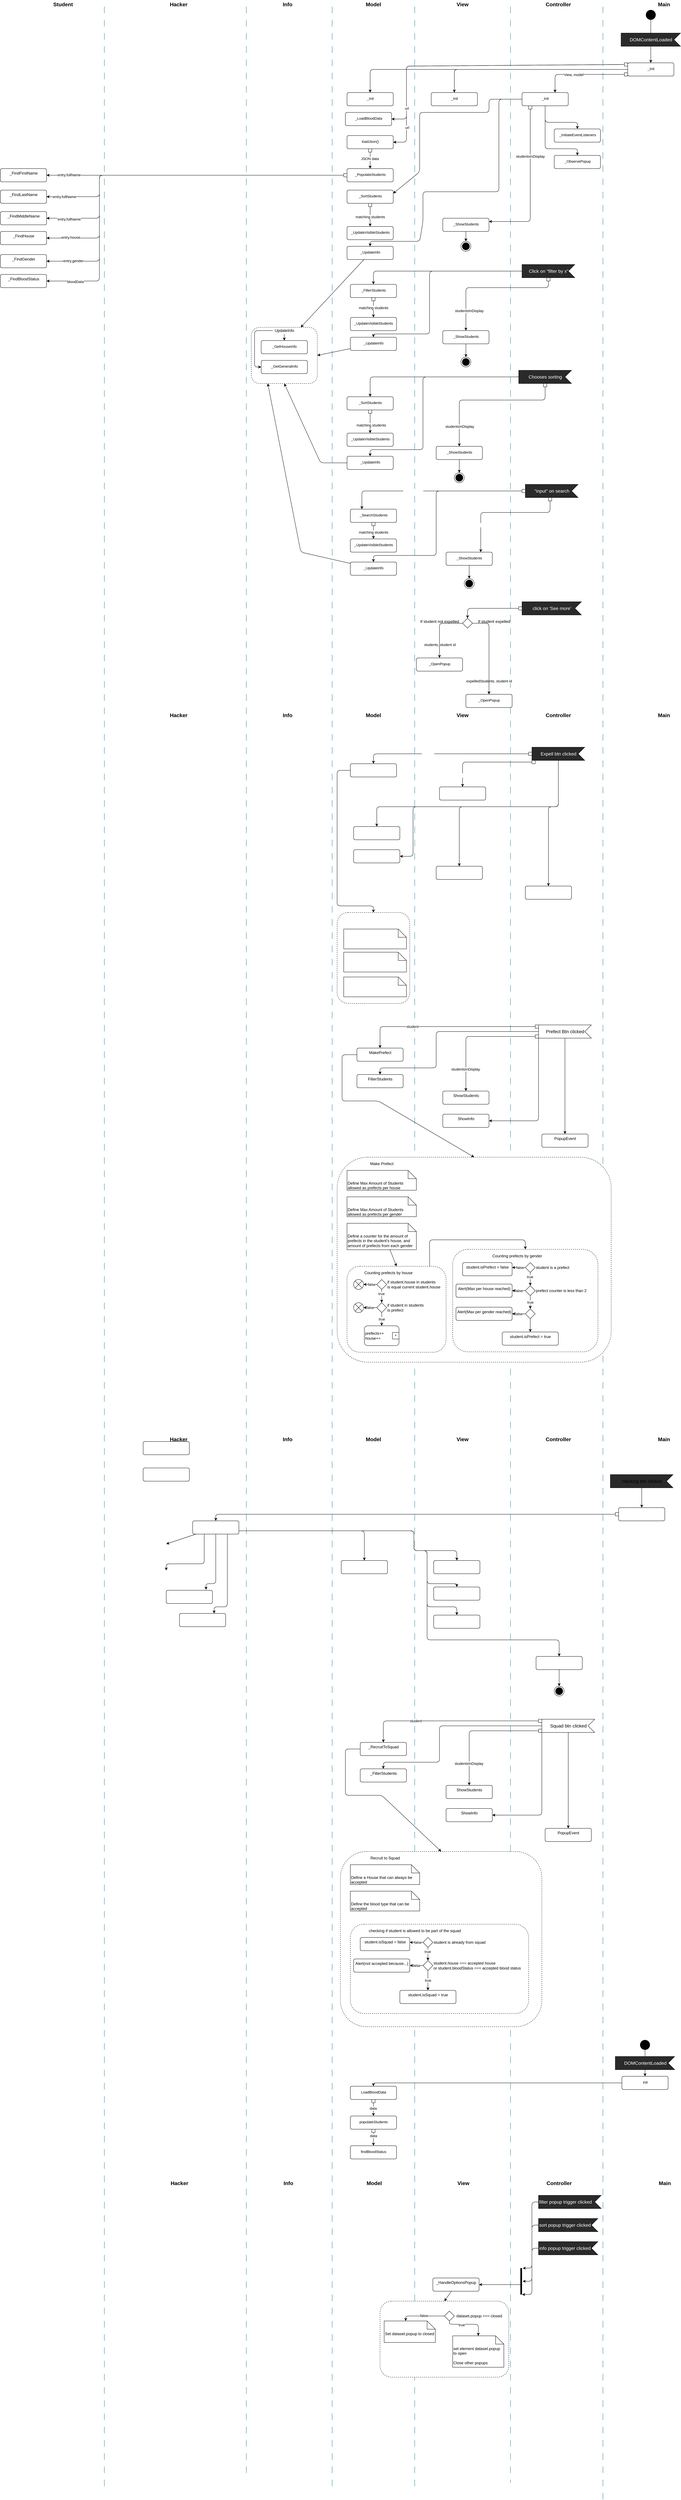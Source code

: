 <mxfile>
    <diagram id="mbLdh9Ltk4iBZrilmN6j" name="Page-1">
        <mxGraphModel dx="4603" dy="1863" grid="1" gridSize="10" guides="1" tooltips="1" connect="1" arrows="1" fold="1" page="1" pageScale="1" pageWidth="850" pageHeight="1100" math="0" shadow="0">
            <root>
                <mxCell id="0"/>
                <mxCell id="1" parent="0"/>
                <mxCell id="5" value="Model" style="text;align=center;fontSize=16;fontStyle=1;spacing=-1;" parent="1" vertex="1">
                    <mxGeometry x="-400" y="20" width="60" height="20" as="geometry"/>
                </mxCell>
                <mxCell id="6" value="View" style="text;align=center;fontSize=16;fontStyle=1;spacing=-1;" parent="1" vertex="1">
                    <mxGeometry x="-130" y="20" width="60" height="20" as="geometry"/>
                </mxCell>
                <mxCell id="7" value="" style="line;strokeWidth=1;direction=south;html=1;dashed=1;dashPattern=20 20;fillColor=#b1ddf0;strokeColor=#10739e;" parent="1" vertex="1">
                    <mxGeometry x="40" y="40" width="10" height="7490" as="geometry"/>
                </mxCell>
                <mxCell id="8" value="Controller" style="text;align=center;fontSize=16;fontStyle=1;spacing=-1;" parent="1" vertex="1">
                    <mxGeometry x="160" y="20" width="60" height="20" as="geometry"/>
                </mxCell>
                <mxCell id="9" value="" style="line;strokeWidth=1;direction=south;html=1;dashed=1;dashPattern=20 20;fillColor=#b1ddf0;strokeColor=#10739e;" parent="1" vertex="1">
                    <mxGeometry x="320" y="40" width="10" height="7540" as="geometry"/>
                </mxCell>
                <mxCell id="10" value="Main" style="text;align=center;fontSize=16;fontStyle=1;spacing=-1;" parent="1" vertex="1">
                    <mxGeometry x="480" y="20" width="60" height="20" as="geometry"/>
                </mxCell>
                <mxCell id="103" value="Info" style="text;align=center;fontSize=16;fontStyle=1;spacing=-1;" parent="1" vertex="1">
                    <mxGeometry x="-660" y="20" width="60" height="20" as="geometry"/>
                </mxCell>
                <mxCell id="104" value="" style="line;strokeWidth=1;direction=south;html=1;dashed=1;dashPattern=20 20;fillColor=#b1ddf0;strokeColor=#10739e;" parent="1" vertex="1">
                    <mxGeometry x="-500" y="40" width="10" height="7510" as="geometry"/>
                </mxCell>
                <mxCell id="105" value="" style="line;strokeWidth=1;direction=south;html=1;dashed=1;dashPattern=20 20;fillColor=#b1ddf0;strokeColor=#10739e;" parent="1" vertex="1">
                    <mxGeometry x="-760" y="40" width="10" height="7480" as="geometry"/>
                </mxCell>
                <mxCell id="122" style="edgeStyle=none;html=1;fontColor=#FFFFFF;" parent="1" source="123" target="125" edge="1">
                    <mxGeometry relative="1" as="geometry"/>
                </mxCell>
                <mxCell id="123" value="&lt;font&gt;Hacking btn clicked&lt;/font&gt;" style="html=1;shape=mxgraph.infographic.ribbonSimple;notch1=20;notch2=0;align=center;verticalAlign=middle;fontSize=14;fontStyle=0;flipH=1;fillColor=#2A2A2A;fontColor=default;" parent="1" vertex="1">
                    <mxGeometry x="347.5" y="4480" width="190" height="40" as="geometry"/>
                </mxCell>
                <mxCell id="124" style="edgeStyle=none;html=1;entryX=0.5;entryY=0;entryDx=0;entryDy=0;fontColor=#FFFFFF;startArrow=none;" parent="1" source="127" target="141" edge="1">
                    <mxGeometry relative="1" as="geometry">
                        <Array as="points">
                            <mxPoint x="-847.5" y="4600"/>
                        </Array>
                    </mxGeometry>
                </mxCell>
                <mxCell id="125" value="hackTheSystem" style="html=1;align=center;verticalAlign=top;rounded=1;absoluteArcSize=1;arcSize=10;dashed=0;fontColor=#FFFFFF;" parent="1" vertex="1">
                    <mxGeometry x="372.5" y="4580" width="140" height="40" as="geometry"/>
                </mxCell>
                <mxCell id="126" value="addStudent" style="html=1;align=center;verticalAlign=top;rounded=1;absoluteArcSize=1;arcSize=10;dashed=0;fontColor=#FFFFFF;" parent="1" vertex="1">
                    <mxGeometry x="-467.5" y="4740" width="140" height="40" as="geometry"/>
                </mxCell>
                <mxCell id="127" value="" style="fillColor=#ffffff;strokeColor=#000000;fontColor=#FFFFFF;" parent="1" vertex="1">
                    <mxGeometry x="362.5" y="4595" width="10" height="10" as="geometry"/>
                </mxCell>
                <mxCell id="128" value="" style="line;strokeWidth=1;direction=south;html=1;dashed=1;dashPattern=20 20;fillColor=#b1ddf0;strokeColor=#10739e;" parent="1" vertex="1">
                    <mxGeometry x="-1190" y="40" width="10" height="7500" as="geometry"/>
                </mxCell>
                <mxCell id="129" value="Hacker" style="text;align=center;fontSize=16;fontStyle=1;spacing=-1;" parent="1" vertex="1">
                    <mxGeometry x="-990" y="20" width="60" height="20" as="geometry"/>
                </mxCell>
                <mxCell id="130" value="InjectAddStudent" style="html=1;align=center;verticalAlign=top;rounded=1;absoluteArcSize=1;arcSize=10;dashed=0;fontColor=#FFFFFF;" parent="1" vertex="1">
                    <mxGeometry x="-1067.5" y="4380" width="140" height="40" as="geometry"/>
                </mxCell>
                <mxCell id="131" value="ModifyExpell" style="html=1;align=center;verticalAlign=top;rounded=1;absoluteArcSize=1;arcSize=10;dashed=0;fontColor=#FFFFFF;" parent="1" vertex="1">
                    <mxGeometry x="-1067.5" y="4460" width="140" height="40" as="geometry"/>
                </mxCell>
                <mxCell id="132" value="ModifySquadInsetion" style="html=1;align=center;verticalAlign=top;rounded=1;absoluteArcSize=1;arcSize=10;dashed=0;fontColor=#FFFFFF;" parent="1" vertex="1">
                    <mxGeometry x="-997.5" y="4830" width="140" height="40" as="geometry"/>
                </mxCell>
                <mxCell id="133" value="RandomizeBloodStatus" style="html=1;align=center;verticalAlign=top;rounded=1;absoluteArcSize=1;arcSize=10;dashed=0;fontColor=#FFFFFF;" parent="1" vertex="1">
                    <mxGeometry x="-957.5" y="4900" width="140" height="40" as="geometry"/>
                </mxCell>
                <mxCell id="134" style="edgeStyle=none;html=1;entryX=0.5;entryY=0;entryDx=0;entryDy=0;" parent="1" source="141" edge="1">
                    <mxGeometry relative="1" as="geometry">
                        <mxPoint x="-997.5" y="4690" as="targetPoint"/>
                    </mxGeometry>
                </mxCell>
                <mxCell id="135" style="edgeStyle=none;html=1;entryX=0.5;entryY=0;entryDx=0;entryDy=0;exitX=0.25;exitY=1;exitDx=0;exitDy=0;" parent="1" source="141" edge="1">
                    <mxGeometry relative="1" as="geometry">
                        <Array as="points">
                            <mxPoint x="-882.5" y="4750"/>
                            <mxPoint x="-997.5" y="4750"/>
                        </Array>
                        <mxPoint x="-997.5" y="4770" as="targetPoint"/>
                    </mxGeometry>
                </mxCell>
                <mxCell id="136" style="edgeStyle=none;html=1;entryX=0.862;entryY=-0.042;entryDx=0;entryDy=0;entryPerimeter=0;exitX=0.5;exitY=1;exitDx=0;exitDy=0;" parent="1" source="141" target="132" edge="1">
                    <mxGeometry relative="1" as="geometry">
                        <Array as="points">
                            <mxPoint x="-847.5" y="4810"/>
                            <mxPoint x="-877.5" y="4810"/>
                        </Array>
                    </mxGeometry>
                </mxCell>
                <mxCell id="137" style="edgeStyle=none;html=1;entryX=0.5;entryY=0;entryDx=0;entryDy=0;exitX=1;exitY=0.75;exitDx=0;exitDy=0;" parent="1" source="141" target="126" edge="1">
                    <mxGeometry relative="1" as="geometry">
                        <Array as="points">
                            <mxPoint x="-397.5" y="4650"/>
                        </Array>
                    </mxGeometry>
                </mxCell>
                <mxCell id="138" style="edgeStyle=none;html=1;entryX=0.75;entryY=0;entryDx=0;entryDy=0;exitX=0.75;exitY=1;exitDx=0;exitDy=0;" parent="1" source="141" target="133" edge="1">
                    <mxGeometry relative="1" as="geometry">
                        <Array as="points">
                            <mxPoint x="-812.5" y="4880"/>
                            <mxPoint x="-852.5" y="4880"/>
                        </Array>
                    </mxGeometry>
                </mxCell>
                <mxCell id="139" style="edgeStyle=none;html=1;entryX=0.5;entryY=0;entryDx=0;entryDy=0;exitX=1;exitY=0.75;exitDx=0;exitDy=0;" parent="1" source="141" target="142" edge="1">
                    <mxGeometry relative="1" as="geometry">
                        <Array as="points">
                            <mxPoint x="-247.5" y="4650"/>
                            <mxPoint x="-247.5" y="4710"/>
                            <mxPoint x="-117.5" y="4710"/>
                        </Array>
                    </mxGeometry>
                </mxCell>
                <mxCell id="140" style="edgeStyle=none;html=1;exitX=1;exitY=0.75;exitDx=0;exitDy=0;entryX=0.5;entryY=0;entryDx=0;entryDy=0;" parent="1" source="141" target="143" edge="1">
                    <mxGeometry relative="1" as="geometry">
                        <mxPoint x="-87.5" y="4810" as="targetPoint"/>
                        <Array as="points">
                            <mxPoint x="-247.5" y="4650"/>
                            <mxPoint x="-247.5" y="4710"/>
                            <mxPoint x="-207.5" y="4710"/>
                            <mxPoint x="-207.5" y="4810"/>
                            <mxPoint x="-117.5" y="4810"/>
                        </Array>
                    </mxGeometry>
                </mxCell>
                <mxCell id="141" value="Init" style="html=1;align=center;verticalAlign=top;rounded=1;absoluteArcSize=1;arcSize=10;dashed=0;fontColor=#FFFFFF;" parent="1" vertex="1">
                    <mxGeometry x="-917.5" y="4620" width="140" height="40" as="geometry"/>
                </mxCell>
                <mxCell id="142" value="Filter students" style="html=1;align=center;verticalAlign=top;rounded=1;absoluteArcSize=1;arcSize=10;dashed=0;fontColor=#FFFFFF;" parent="1" vertex="1">
                    <mxGeometry x="-187.5" y="4740" width="140" height="40" as="geometry"/>
                </mxCell>
                <mxCell id="143" value="ShowStudents" style="html=1;align=center;verticalAlign=top;rounded=1;absoluteArcSize=1;arcSize=10;dashed=0;fontColor=#FFFFFF;" parent="1" vertex="1">
                    <mxGeometry x="-187.5" y="4820" width="140" height="40" as="geometry"/>
                </mxCell>
                <mxCell id="144" value="ShowInfo" style="html=1;align=center;verticalAlign=top;rounded=1;absoluteArcSize=1;arcSize=10;dashed=0;fontColor=#FFFFFF;" parent="1" vertex="1">
                    <mxGeometry x="-187.5" y="4905" width="140" height="40" as="geometry"/>
                </mxCell>
                <mxCell id="145" style="edgeStyle=none;html=1;exitX=1;exitY=0.75;exitDx=0;exitDy=0;entryX=0.5;entryY=0;entryDx=0;entryDy=0;" parent="1" source="141" target="144" edge="1">
                    <mxGeometry relative="1" as="geometry">
                        <mxPoint x="-297.5" y="4660" as="sourcePoint"/>
                        <mxPoint x="-67.5" y="4830" as="targetPoint"/>
                        <Array as="points">
                            <mxPoint x="-247.5" y="4650"/>
                            <mxPoint x="-247.5" y="4710"/>
                            <mxPoint x="-207.5" y="4710"/>
                            <mxPoint x="-207.5" y="4880"/>
                            <mxPoint x="-117.5" y="4880"/>
                        </Array>
                    </mxGeometry>
                </mxCell>
                <mxCell id="146" style="edgeStyle=none;html=1;entryX=0.5;entryY=0;entryDx=0;entryDy=0;" parent="1" source="147" target="149" edge="1">
                    <mxGeometry relative="1" as="geometry"/>
                </mxCell>
                <mxCell id="147" value="PopupEvent" style="html=1;align=center;verticalAlign=top;rounded=1;absoluteArcSize=1;arcSize=10;dashed=0;fontColor=#FFFFFF;" parent="1" vertex="1">
                    <mxGeometry x="122.5" y="5030" width="140" height="40" as="geometry"/>
                </mxCell>
                <mxCell id="148" style="edgeStyle=none;html=1;exitX=1;exitY=0.75;exitDx=0;exitDy=0;entryX=0.5;entryY=0;entryDx=0;entryDy=0;" parent="1" source="141" target="147" edge="1">
                    <mxGeometry relative="1" as="geometry">
                        <mxPoint x="-297.5" y="4660" as="sourcePoint"/>
                        <mxPoint x="-67.5" y="4915" as="targetPoint"/>
                        <Array as="points">
                            <mxPoint x="-247.5" y="4650"/>
                            <mxPoint x="-247.5" y="4710"/>
                            <mxPoint x="-207.5" y="4710"/>
                            <mxPoint x="-207.5" y="4980"/>
                            <mxPoint x="192.5" y="4980"/>
                        </Array>
                    </mxGeometry>
                </mxCell>
                <mxCell id="149" value="" style="ellipse;html=1;shape=endState;fillColor=#000000;strokeColor=#000000;" parent="1" vertex="1">
                    <mxGeometry x="177.5" y="5120" width="30" height="30" as="geometry"/>
                </mxCell>
                <mxCell id="150" style="edgeStyle=none;html=1;entryX=0.5;entryY=0;entryDx=0;entryDy=0;fontSize=16;startArrow=none;" edge="1" parent="1" source="187" target="161">
                    <mxGeometry relative="1" as="geometry"/>
                </mxCell>
                <mxCell id="151" value="" style="ellipse;fillColor=#000000;strokeColor=none;" vertex="1" parent="1">
                    <mxGeometry x="455" y="50" width="30" height="30" as="geometry"/>
                </mxCell>
                <mxCell id="152" value="" style="line;strokeWidth=1;direction=south;html=1;dashed=1;dashPattern=20 20;fillColor=#b1ddf0;strokeColor=#10739e;" vertex="1" parent="1">
                    <mxGeometry x="-250" y="40" width="10" height="7500" as="geometry"/>
                </mxCell>
                <mxCell id="159" style="edgeStyle=none;html=1;entryX=0.5;entryY=0;entryDx=0;entryDy=0;fontSize=16;" edge="1" parent="1" source="161" target="162">
                    <mxGeometry relative="1" as="geometry">
                        <Array as="points">
                            <mxPoint x="-380" y="230"/>
                        </Array>
                    </mxGeometry>
                </mxCell>
                <mxCell id="160" style="edgeStyle=none;html=1;entryX=0.5;entryY=0;entryDx=0;entryDy=0;exitX=0.5;exitY=1;exitDx=0;exitDy=0;" edge="1" parent="1" source="168" target="265">
                    <mxGeometry relative="1" as="geometry">
                        <Array as="points">
                            <mxPoint x="150" y="470"/>
                            <mxPoint x="248" y="470"/>
                        </Array>
                    </mxGeometry>
                </mxCell>
                <mxCell id="481" style="edgeStyle=none;html=1;entryX=1;entryY=0.5;entryDx=0;entryDy=0;fontColor=default;exitX=0;exitY=0.5;exitDx=0;exitDy=0;" edge="1" parent="1" source="484" target="480">
                    <mxGeometry relative="1" as="geometry">
                        <mxPoint x="400" y="220" as="sourcePoint"/>
                        <Array as="points">
                            <mxPoint x="-270" y="220"/>
                            <mxPoint x="-270" y="380"/>
                        </Array>
                    </mxGeometry>
                </mxCell>
                <mxCell id="161" value="&lt;font style=&quot;font-size: 11px&quot;&gt;_Init&lt;/font&gt;" style="html=1;align=center;verticalAlign=top;rounded=1;absoluteArcSize=1;arcSize=10;dashed=0;fontSize=16;" vertex="1" parent="1">
                    <mxGeometry x="400" y="210" width="140" height="40" as="geometry"/>
                </mxCell>
                <mxCell id="162" value="&lt;font style=&quot;font-size: 11px&quot;&gt;_Init&lt;/font&gt;" style="html=1;align=center;verticalAlign=top;rounded=1;absoluteArcSize=1;arcSize=10;dashed=0;fontSize=16;" vertex="1" parent="1">
                    <mxGeometry x="-450" y="300" width="140" height="40" as="geometry"/>
                </mxCell>
                <mxCell id="163" value="&lt;font style=&quot;font-size: 11px&quot;&gt;loadJson()&lt;/font&gt;" style="html=1;align=center;verticalAlign=top;rounded=1;absoluteArcSize=1;arcSize=10;dashed=0;fontSize=16;" vertex="1" parent="1">
                    <mxGeometry x="-450" y="430" width="140" height="40" as="geometry"/>
                </mxCell>
                <mxCell id="164" style="edgeStyle=none;html=1;entryX=1;entryY=0.5;entryDx=0;entryDy=0;fontSize=16;exitX=0;exitY=0.5;exitDx=0;exitDy=0;startArrow=none;" edge="1" parent="1" source="484" target="163">
                    <mxGeometry relative="1" as="geometry">
                        <mxPoint x="400" y="230.0" as="sourcePoint"/>
                        <mxPoint x="-380" y="300" as="targetPoint"/>
                        <Array as="points">
                            <mxPoint x="-270" y="220"/>
                            <mxPoint x="-270" y="450"/>
                        </Array>
                    </mxGeometry>
                </mxCell>
                <mxCell id="482" value="url" style="edgeLabel;html=1;align=center;verticalAlign=middle;resizable=0;points=[];fontColor=default;" vertex="1" connectable="0" parent="164">
                    <mxGeometry x="0.693" y="1" relative="1" as="geometry">
                        <mxPoint as="offset"/>
                    </mxGeometry>
                </mxCell>
                <mxCell id="483" value="url" style="edgeLabel;html=1;align=center;verticalAlign=middle;resizable=0;points=[];fontColor=default;" vertex="1" connectable="0" parent="164">
                    <mxGeometry x="0.818" y="2" relative="1" as="geometry">
                        <mxPoint as="offset"/>
                    </mxGeometry>
                </mxCell>
                <mxCell id="165" value="&lt;font style=&quot;font-size: 11px&quot;&gt;_Init&lt;/font&gt;" style="html=1;align=center;verticalAlign=top;rounded=1;absoluteArcSize=1;arcSize=10;dashed=0;fontSize=16;" vertex="1" parent="1">
                    <mxGeometry x="-195" y="300" width="140" height="40" as="geometry"/>
                </mxCell>
                <mxCell id="166" style="edgeStyle=none;html=1;entryX=1;entryY=0.25;entryDx=0;entryDy=0;fontSize=11;fontColor=#050505;exitX=0;exitY=0.5;exitDx=0;exitDy=0;" edge="1" parent="1" source="168" target="189">
                    <mxGeometry relative="1" as="geometry">
                        <Array as="points">
                            <mxPoint x="-20" y="320"/>
                            <mxPoint x="-20" y="360"/>
                            <mxPoint x="-230" y="360"/>
                            <mxPoint x="-230" y="540"/>
                        </Array>
                    </mxGeometry>
                </mxCell>
                <mxCell id="167" style="edgeStyle=none;html=1;entryX=0.5;entryY=0;entryDx=0;entryDy=0;" edge="1" parent="1" source="168" target="258">
                    <mxGeometry relative="1" as="geometry">
                        <Array as="points">
                            <mxPoint x="10" y="320"/>
                            <mxPoint x="10" y="600"/>
                            <mxPoint x="-220" y="600"/>
                            <mxPoint x="-220" y="690"/>
                            <mxPoint x="-230" y="750"/>
                            <mxPoint x="-380" y="750"/>
                        </Array>
                    </mxGeometry>
                </mxCell>
                <mxCell id="479" style="edgeStyle=none;html=1;entryX=0.5;entryY=0;entryDx=0;entryDy=0;fontColor=default;exitX=0.5;exitY=1;exitDx=0;exitDy=0;" edge="1" parent="1" source="168" target="478">
                    <mxGeometry relative="1" as="geometry">
                        <Array as="points">
                            <mxPoint x="150" y="390"/>
                            <mxPoint x="248" y="390"/>
                        </Array>
                    </mxGeometry>
                </mxCell>
                <mxCell id="168" value="&lt;font style=&quot;font-size: 11px&quot;&gt;_Init&lt;/font&gt;" style="html=1;align=center;verticalAlign=top;rounded=1;absoluteArcSize=1;arcSize=10;dashed=0;fontSize=16;" vertex="1" parent="1">
                    <mxGeometry x="80" y="300" width="140" height="40" as="geometry"/>
                </mxCell>
                <mxCell id="169" style="edgeStyle=none;html=1;entryX=0.5;entryY=0;entryDx=0;entryDy=0;fontSize=16;" edge="1" parent="1" source="161" target="165">
                    <mxGeometry relative="1" as="geometry">
                        <mxPoint x="400" y="230.0" as="sourcePoint"/>
                        <mxPoint x="-380" y="300" as="targetPoint"/>
                        <Array as="points">
                            <mxPoint x="-125" y="230"/>
                        </Array>
                    </mxGeometry>
                </mxCell>
                <mxCell id="518" style="edgeStyle=none;html=1;fontColor=default;entryX=1;entryY=0.5;entryDx=0;entryDy=0;" edge="1" parent="1" source="170" target="519">
                    <mxGeometry relative="1" as="geometry">
                        <mxPoint x="-1290" y="550" as="targetPoint"/>
                    </mxGeometry>
                </mxCell>
                <mxCell id="530" value="entry.fullName" style="edgeLabel;html=1;align=center;verticalAlign=middle;resizable=0;points=[];fontColor=default;" vertex="1" connectable="0" parent="518">
                    <mxGeometry x="0.852" y="-1" relative="1" as="geometry">
                        <mxPoint as="offset"/>
                    </mxGeometry>
                </mxCell>
                <mxCell id="170" value="&lt;span style=&quot;font-size: 11px&quot;&gt;_PopulateStudents&lt;/span&gt;" style="html=1;align=center;verticalAlign=top;rounded=1;absoluteArcSize=1;arcSize=10;dashed=0;fontSize=16;" vertex="1" parent="1">
                    <mxGeometry x="-450" y="530" width="140" height="40" as="geometry"/>
                </mxCell>
                <mxCell id="171" value="" style="edgeStyle=none;html=1;fontSize=11;entryX=0.5;entryY=0;entryDx=0;entryDy=0;" edge="1" parent="1" source="173" target="170">
                    <mxGeometry relative="1" as="geometry">
                        <mxPoint x="-435" y="530" as="targetPoint"/>
                    </mxGeometry>
                </mxCell>
                <mxCell id="172" value="JSON data" style="edgeLabel;html=1;align=center;verticalAlign=middle;resizable=0;points=[];fontSize=11;" vertex="1" connectable="0" parent="171">
                    <mxGeometry x="-0.222" y="-1" relative="1" as="geometry">
                        <mxPoint as="offset"/>
                    </mxGeometry>
                </mxCell>
                <mxCell id="173" value="" style="fillColor=#ffffff;strokeColor=#000000;fontSize=11;" vertex="1" parent="1">
                    <mxGeometry x="-385" y="470" width="10" height="10" as="geometry"/>
                </mxCell>
                <mxCell id="174" style="edgeStyle=none;html=1;fontSize=16;exitX=0;exitY=0.5;exitDx=0;exitDy=0;" edge="1" parent="1" source="176">
                    <mxGeometry relative="1" as="geometry">
                        <mxPoint x="400" y="240" as="sourcePoint"/>
                        <mxPoint x="180" y="300" as="targetPoint"/>
                        <Array as="points">
                            <mxPoint x="180" y="245"/>
                        </Array>
                    </mxGeometry>
                </mxCell>
                <mxCell id="175" value="View, model" style="edgeLabel;html=1;align=center;verticalAlign=middle;resizable=0;points=[];fontSize=11;" vertex="1" connectable="0" parent="174">
                    <mxGeometry x="0.162" y="1" relative="1" as="geometry">
                        <mxPoint as="offset"/>
                    </mxGeometry>
                </mxCell>
                <mxCell id="176" value="" style="fillColor=#ffffff;strokeColor=#000000;fontSize=11;" vertex="1" parent="1">
                    <mxGeometry x="390" y="240" width="10" height="10" as="geometry"/>
                </mxCell>
                <mxCell id="177" style="edgeStyle=none;html=1;entryX=0.5;entryY=0;entryDx=0;entryDy=0;" edge="1" parent="1" source="178" target="236">
                    <mxGeometry relative="1" as="geometry"/>
                </mxCell>
                <mxCell id="178" value="&lt;font style=&quot;font-size: 11px&quot;&gt;_ShowStudents&lt;/font&gt;" style="html=1;align=center;verticalAlign=top;rounded=1;absoluteArcSize=1;arcSize=10;dashed=0;fontSize=16;" vertex="1" parent="1">
                    <mxGeometry x="-160" y="680" width="140" height="40" as="geometry"/>
                </mxCell>
                <mxCell id="179" style="edgeStyle=none;html=1;entryX=1;entryY=0.25;entryDx=0;entryDy=0;fontSize=11;exitX=0.5;exitY=1;exitDx=0;exitDy=0;" edge="1" parent="1" source="181" target="178">
                    <mxGeometry relative="1" as="geometry">
                        <mxPoint x="215" y="375" as="sourcePoint"/>
                        <mxPoint x="80" y="435" as="targetPoint"/>
                        <Array as="points">
                            <mxPoint x="105" y="690"/>
                        </Array>
                    </mxGeometry>
                </mxCell>
                <mxCell id="180" value="studentsInDisplay" style="edgeLabel;html=1;align=left;verticalAlign=middle;resizable=0;points=[];fontSize=11;rotation=0;" vertex="1" connectable="0" parent="179">
                    <mxGeometry x="-0.516" relative="1" as="geometry">
                        <mxPoint x="-45" y="30" as="offset"/>
                    </mxGeometry>
                </mxCell>
                <mxCell id="181" value="" style="fillColor=#ffffff;strokeColor=#000000;fontSize=11;" vertex="1" parent="1">
                    <mxGeometry x="100" y="340" width="10" height="10" as="geometry"/>
                </mxCell>
                <mxCell id="182" style="edgeStyle=none;html=1;entryX=0.5;entryY=0;entryDx=0;entryDy=0;fontSize=11;fontColor=#FFFFFF;exitX=1;exitY=0.5;exitDx=0;exitDy=0;exitPerimeter=0;" edge="1" parent="1" source="186" target="217">
                    <mxGeometry relative="1" as="geometry">
                        <mxPoint x="150" y="825" as="targetPoint"/>
                        <Array as="points">
                            <mxPoint x="-370" y="840"/>
                        </Array>
                    </mxGeometry>
                </mxCell>
                <mxCell id="183" style="edgeStyle=none;html=1;entryX=0.5;entryY=0;entryDx=0;entryDy=0;exitX=0.5;exitY=1;exitDx=0;exitDy=0;" edge="1" parent="1" source="221" target="219">
                    <mxGeometry relative="1" as="geometry">
                        <Array as="points">
                            <mxPoint x="160" y="890"/>
                            <mxPoint x="-90" y="890"/>
                        </Array>
                    </mxGeometry>
                </mxCell>
                <mxCell id="184" value="studentsInDisplay" style="edgeLabel;html=1;align=center;verticalAlign=middle;resizable=0;points=[];" vertex="1" connectable="0" parent="183">
                    <mxGeometry x="-0.189" relative="1" as="geometry">
                        <mxPoint x="-98" y="70" as="offset"/>
                    </mxGeometry>
                </mxCell>
                <mxCell id="185" style="edgeStyle=none;html=1;entryX=0.5;entryY=0;entryDx=0;entryDy=0;" edge="1" parent="1" source="186" target="256">
                    <mxGeometry relative="1" as="geometry">
                        <Array as="points">
                            <mxPoint x="-200" y="840"/>
                            <mxPoint x="-200" y="1030"/>
                            <mxPoint x="-370" y="1030"/>
                        </Array>
                    </mxGeometry>
                </mxCell>
                <mxCell id="186" value="Click on &quot;filter by x&quot;" style="html=1;shape=mxgraph.infographic.ribbonSimple;notch1=20;notch2=0;align=center;verticalAlign=middle;fontSize=14;fontStyle=0;flipH=1;fillColor=#2A2A2A;fontColor=#FFFFFF;" vertex="1" parent="1">
                    <mxGeometry x="80" y="820" width="160" height="40" as="geometry"/>
                </mxCell>
                <mxCell id="187" value="DOMContentLoaded" style="html=1;shape=mxgraph.infographic.ribbonSimple;notch1=20;notch2=0;align=center;verticalAlign=middle;fontSize=14;fontStyle=0;flipH=1;fillColor=#2A2A2A;fontColor=#FFFFFF;" vertex="1" parent="1">
                    <mxGeometry x="380" y="120" width="180" height="40" as="geometry"/>
                </mxCell>
                <mxCell id="188" value="" style="edgeStyle=none;html=1;entryX=0;entryY=0;entryDx=90;entryDy=0;fontSize=16;endArrow=none;entryPerimeter=0;" edge="1" parent="1" source="151" target="187">
                    <mxGeometry relative="1" as="geometry">
                        <mxPoint x="435" y="80" as="sourcePoint"/>
                        <mxPoint x="435" y="210" as="targetPoint"/>
                    </mxGeometry>
                </mxCell>
                <mxCell id="189" value="&lt;font style=&quot;font-size: 11px&quot;&gt;_SortStudents&lt;/font&gt;" style="html=1;align=center;verticalAlign=top;rounded=1;absoluteArcSize=1;arcSize=10;dashed=0;fontSize=16;" vertex="1" parent="1">
                    <mxGeometry x="-450" y="595" width="140" height="40" as="geometry"/>
                </mxCell>
                <mxCell id="190" style="edgeStyle=none;html=1;entryX=0.5;entryY=0;entryDx=0;entryDy=0;" edge="1" parent="1" source="194" target="195">
                    <mxGeometry relative="1" as="geometry">
                        <Array as="points">
                            <mxPoint x="-380" y="1160"/>
                        </Array>
                    </mxGeometry>
                </mxCell>
                <mxCell id="191" style="edgeStyle=none;html=1;entryX=0.5;entryY=0;entryDx=0;entryDy=0;exitX=0.5;exitY=1;exitDx=0;exitDy=0;" edge="1" parent="1" source="216" target="197">
                    <mxGeometry relative="1" as="geometry">
                        <Array as="points">
                            <mxPoint x="150" y="1230"/>
                            <mxPoint x="-110" y="1230"/>
                        </Array>
                    </mxGeometry>
                </mxCell>
                <mxCell id="192" value="studentsInDisplay" style="edgeLabel;html=1;align=center;verticalAlign=middle;resizable=0;points=[];" vertex="1" connectable="0" parent="191">
                    <mxGeometry x="0.02" y="1" relative="1" as="geometry">
                        <mxPoint x="-75" y="79" as="offset"/>
                    </mxGeometry>
                </mxCell>
                <mxCell id="193" style="edgeStyle=none;html=1;entryX=0.5;entryY=0;entryDx=0;entryDy=0;" edge="1" parent="1" source="194" target="249">
                    <mxGeometry relative="1" as="geometry">
                        <Array as="points">
                            <mxPoint x="-220" y="1160"/>
                            <mxPoint x="-220" y="1380"/>
                            <mxPoint x="-380" y="1380"/>
                        </Array>
                    </mxGeometry>
                </mxCell>
                <mxCell id="194" value="Chooses sorting" style="html=1;shape=mxgraph.infographic.ribbonSimple;notch1=20;notch2=0;align=center;verticalAlign=middle;fontSize=14;fontStyle=0;flipH=1;fillColor=#2A2A2A;fontColor=#FFFFFF;" vertex="1" parent="1">
                    <mxGeometry x="70" y="1140" width="160" height="40" as="geometry"/>
                </mxCell>
                <mxCell id="195" value="&lt;font style=&quot;font-size: 11px&quot;&gt;_SortStudents&lt;/font&gt;" style="html=1;align=center;verticalAlign=top;rounded=1;absoluteArcSize=1;arcSize=10;dashed=0;fontSize=16;" vertex="1" parent="1">
                    <mxGeometry x="-450" y="1220" width="140" height="40" as="geometry"/>
                </mxCell>
                <mxCell id="196" style="edgeStyle=none;html=1;entryX=0.5;entryY=0;entryDx=0;entryDy=0;" edge="1" parent="1" source="197" target="212">
                    <mxGeometry relative="1" as="geometry"/>
                </mxCell>
                <mxCell id="197" value="&lt;span style=&quot;font-size: 11px&quot;&gt;_ShowStudents&lt;/span&gt;" style="html=1;align=center;verticalAlign=top;rounded=1;absoluteArcSize=1;arcSize=10;dashed=0;fontSize=16;" vertex="1" parent="1">
                    <mxGeometry x="-180" y="1370" width="140" height="40" as="geometry"/>
                </mxCell>
                <mxCell id="198" style="edgeStyle=none;html=1;entryX=0.5;entryY=0;entryDx=0;entryDy=0;" edge="1" parent="1" source="199" target="251">
                    <mxGeometry relative="1" as="geometry">
                        <Array as="points">
                            <mxPoint x="-180" y="1505"/>
                            <mxPoint x="-180" y="1700"/>
                            <mxPoint x="-370" y="1700"/>
                        </Array>
                    </mxGeometry>
                </mxCell>
                <mxCell id="199" value="&quot;input&quot; on search" style="html=1;shape=mxgraph.infographic.ribbonSimple;notch1=20;notch2=0;align=center;verticalAlign=middle;fontSize=14;fontStyle=0;flipH=1;fillColor=#2A2A2A;fontColor=#FFFFFF;" vertex="1" parent="1">
                    <mxGeometry x="90" y="1485" width="160" height="40" as="geometry"/>
                </mxCell>
                <mxCell id="200" style="edgeStyle=none;html=1;entryX=0.5;entryY=0;entryDx=0;entryDy=0;startArrow=none;" edge="1" parent="1" source="222" target="211">
                    <mxGeometry relative="1" as="geometry"/>
                </mxCell>
                <mxCell id="201" value="matching students" style="edgeLabel;html=1;align=center;verticalAlign=middle;resizable=0;points=[];" vertex="1" connectable="0" parent="200">
                    <mxGeometry x="0.18" y="3" relative="1" as="geometry">
                        <mxPoint x="-3" y="-4" as="offset"/>
                    </mxGeometry>
                </mxCell>
                <mxCell id="202" value="&lt;font style=&quot;font-size: 11px&quot;&gt;_SearchStudents&lt;/font&gt;" style="html=1;align=center;verticalAlign=top;rounded=1;absoluteArcSize=1;arcSize=10;dashed=0;fontSize=16;" vertex="1" parent="1">
                    <mxGeometry x="-440" y="1560" width="140" height="40" as="geometry"/>
                </mxCell>
                <mxCell id="203" style="edgeStyle=none;html=1;entryX=0.5;entryY=0;entryDx=0;entryDy=0;" edge="1" parent="1" source="204" target="237">
                    <mxGeometry relative="1" as="geometry"/>
                </mxCell>
                <mxCell id="204" value="&lt;font style=&quot;font-size: 11px&quot;&gt;_ShowStudents&lt;/font&gt;" style="html=1;align=center;verticalAlign=top;rounded=1;absoluteArcSize=1;arcSize=10;dashed=0;fontSize=16;" vertex="1" parent="1">
                    <mxGeometry x="-150" y="1690" width="140" height="40" as="geometry"/>
                </mxCell>
                <mxCell id="205" style="edgeStyle=none;html=1;entryX=0.75;entryY=0;entryDx=0;entryDy=0;fontSize=11;fontColor=#FFFFFF;" edge="1" parent="1" source="207" target="204">
                    <mxGeometry relative="1" as="geometry">
                        <Array as="points">
                            <mxPoint x="165" y="1570"/>
                            <mxPoint x="-45" y="1570"/>
                        </Array>
                    </mxGeometry>
                </mxCell>
                <mxCell id="206" value="students in display&lt;br&gt;" style="edgeLabel;html=1;align=left;verticalAlign=middle;resizable=0;points=[];fontSize=11;fontColor=#FFFFFF;" vertex="1" connectable="0" parent="205">
                    <mxGeometry x="0.547" y="-2" relative="1" as="geometry">
                        <mxPoint x="-43" as="offset"/>
                    </mxGeometry>
                </mxCell>
                <mxCell id="207" value="" style="fillColor=#ffffff;strokeColor=#000000;fontSize=11;" vertex="1" parent="1">
                    <mxGeometry x="160" y="1525" width="10" height="10" as="geometry"/>
                </mxCell>
                <mxCell id="208" style="edgeStyle=none;html=1;entryX=0.25;entryY=0;entryDx=0;entryDy=0;fontSize=11;fontColor=#FFFFFF;" edge="1" parent="1" source="210" target="202">
                    <mxGeometry relative="1" as="geometry">
                        <Array as="points">
                            <mxPoint x="-220" y="1505"/>
                            <mxPoint x="-405" y="1505"/>
                        </Array>
                    </mxGeometry>
                </mxCell>
                <mxCell id="209" value="Search input" style="edgeLabel;html=1;align=center;verticalAlign=middle;resizable=0;points=[];fontSize=11;fontColor=#FFFFFF;" vertex="1" connectable="0" parent="208">
                    <mxGeometry x="0.771" y="2" relative="1" as="geometry">
                        <mxPoint x="148" y="-2" as="offset"/>
                    </mxGeometry>
                </mxCell>
                <mxCell id="210" value="" style="fillColor=#ffffff;strokeColor=#000000;fontSize=11;" vertex="1" parent="1">
                    <mxGeometry x="80" y="1500" width="10" height="10" as="geometry"/>
                </mxCell>
                <mxCell id="211" value="&lt;font style=&quot;font-size: 11px&quot;&gt;_UpdateVisibleStudents&lt;/font&gt;" style="html=1;align=center;verticalAlign=top;rounded=1;absoluteArcSize=1;arcSize=10;dashed=0;fontSize=16;" vertex="1" parent="1">
                    <mxGeometry x="-440" y="1650" width="140" height="40" as="geometry"/>
                </mxCell>
                <mxCell id="212" value="" style="ellipse;html=1;shape=endState;fillColor=#000000;strokeColor=#000000;fontSize=11;fontColor=#FFFFFF;" vertex="1" parent="1">
                    <mxGeometry x="-125" y="1450" width="30" height="30" as="geometry"/>
                </mxCell>
                <mxCell id="213" style="edgeStyle=none;html=1;entryX=0.5;entryY=0;entryDx=0;entryDy=0;fontSize=11;fontColor=#FFFFFF;startArrow=none;" edge="1" parent="1" source="238" target="244">
                    <mxGeometry relative="1" as="geometry">
                        <Array as="points">
                            <mxPoint x="-85" y="1860"/>
                        </Array>
                    </mxGeometry>
                </mxCell>
                <mxCell id="214" value="&lt;font style=&quot;font-size: 11px&quot;&gt;_OpenPopup&lt;/font&gt;" style="html=1;align=center;verticalAlign=top;rounded=1;absoluteArcSize=1;arcSize=10;dashed=0;fontSize=16;" vertex="1" parent="1">
                    <mxGeometry x="-240" y="2010" width="140" height="40" as="geometry"/>
                </mxCell>
                <mxCell id="215" value="click on 'See more'" style="html=1;shape=mxgraph.infographic.ribbonSimple;notch1=20;notch2=0;align=center;verticalAlign=middle;fontSize=14;fontStyle=0;flipH=1;fillColor=#2A2A2A;fontColor=#FFFFFF;" vertex="1" parent="1">
                    <mxGeometry x="80" y="1840" width="180" height="40" as="geometry"/>
                </mxCell>
                <mxCell id="216" value="" style="fillColor=#ffffff;strokeColor=#000000;fontSize=11;" vertex="1" parent="1">
                    <mxGeometry x="145" y="1180" width="10" height="10" as="geometry"/>
                </mxCell>
                <mxCell id="217" value="&lt;font style=&quot;font-size: 11px&quot;&gt;_FilterStudents&lt;/font&gt;" style="html=1;align=center;verticalAlign=top;rounded=1;absoluteArcSize=1;arcSize=10;dashed=0;fontSize=16;" vertex="1" parent="1">
                    <mxGeometry x="-440" y="880" width="140" height="40" as="geometry"/>
                </mxCell>
                <mxCell id="218" style="edgeStyle=none;html=1;entryX=0.5;entryY=0;entryDx=0;entryDy=0;" edge="1" parent="1" source="219" target="220">
                    <mxGeometry relative="1" as="geometry"/>
                </mxCell>
                <mxCell id="219" value="&lt;span style=&quot;font-size: 11px&quot;&gt;_ShowStudents&lt;/span&gt;" style="html=1;align=center;verticalAlign=top;rounded=1;absoluteArcSize=1;arcSize=10;dashed=0;fontSize=16;" vertex="1" parent="1">
                    <mxGeometry x="-160" y="1020" width="140" height="40" as="geometry"/>
                </mxCell>
                <mxCell id="220" value="" style="ellipse;html=1;shape=endState;fillColor=#000000;strokeColor=#000000;fontSize=11;fontColor=#FFFFFF;" vertex="1" parent="1">
                    <mxGeometry x="-105" y="1100" width="30" height="30" as="geometry"/>
                </mxCell>
                <mxCell id="221" value="" style="fillColor=#ffffff;strokeColor=#000000;fontSize=11;" vertex="1" parent="1">
                    <mxGeometry x="155" y="860" width="10" height="10" as="geometry"/>
                </mxCell>
                <mxCell id="222" value="" style="fillColor=#ffffff;strokeColor=#000000;fontSize=11;" vertex="1" parent="1">
                    <mxGeometry x="-375" y="1600" width="10" height="10" as="geometry"/>
                </mxCell>
                <mxCell id="223" value="" style="edgeStyle=none;html=1;entryX=0.5;entryY=0;entryDx=0;entryDy=0;endArrow=none;" edge="1" parent="1" source="202" target="222">
                    <mxGeometry relative="1" as="geometry">
                        <mxPoint x="-370" y="1650" as="sourcePoint"/>
                        <mxPoint x="-370" y="1770" as="targetPoint"/>
                    </mxGeometry>
                </mxCell>
                <mxCell id="224" value="" style="fillColor=#ffffff;strokeColor=#000000;fontSize=11;" vertex="1" parent="1">
                    <mxGeometry x="-385" y="1260" width="10" height="10" as="geometry"/>
                </mxCell>
                <mxCell id="225" style="edgeStyle=none;html=1;entryX=0.5;entryY=0;entryDx=0;entryDy=0;startArrow=none;" edge="1" parent="1" source="224" target="227">
                    <mxGeometry relative="1" as="geometry"/>
                </mxCell>
                <mxCell id="226" value="matching students" style="edgeLabel;html=1;align=center;verticalAlign=middle;resizable=0;points=[];" vertex="1" connectable="0" parent="225">
                    <mxGeometry x="0.18" y="3" relative="1" as="geometry">
                        <mxPoint as="offset"/>
                    </mxGeometry>
                </mxCell>
                <mxCell id="227" value="&lt;font style=&quot;font-size: 11px&quot;&gt;_UpdateVisibleStudents&lt;/font&gt;" style="html=1;align=center;verticalAlign=top;rounded=1;absoluteArcSize=1;arcSize=10;dashed=0;fontSize=16;" vertex="1" parent="1">
                    <mxGeometry x="-450" y="1330" width="140" height="40" as="geometry"/>
                </mxCell>
                <mxCell id="228" value="" style="fillColor=#ffffff;strokeColor=#000000;fontSize=11;" vertex="1" parent="1">
                    <mxGeometry x="-375" y="920" width="10" height="10" as="geometry"/>
                </mxCell>
                <mxCell id="229" style="edgeStyle=none;html=1;entryX=0.5;entryY=0;entryDx=0;entryDy=0;startArrow=none;" edge="1" parent="1" source="228" target="231">
                    <mxGeometry relative="1" as="geometry"/>
                </mxCell>
                <mxCell id="230" value="matching students" style="edgeLabel;html=1;align=center;verticalAlign=middle;resizable=0;points=[];" vertex="1" connectable="0" parent="229">
                    <mxGeometry x="0.18" y="3" relative="1" as="geometry">
                        <mxPoint x="-3" y="-9" as="offset"/>
                    </mxGeometry>
                </mxCell>
                <mxCell id="231" value="&lt;font style=&quot;font-size: 11px&quot;&gt;_UpdateVisibleStudents&lt;/font&gt;" style="html=1;align=center;verticalAlign=top;rounded=1;absoluteArcSize=1;arcSize=10;dashed=0;fontSize=16;" vertex="1" parent="1">
                    <mxGeometry x="-440" y="980" width="140" height="40" as="geometry"/>
                </mxCell>
                <mxCell id="232" value="&lt;font style=&quot;font-size: 11px&quot;&gt;_UpdateVisibleStudents&lt;/font&gt;" style="html=1;align=center;verticalAlign=top;rounded=1;absoluteArcSize=1;arcSize=10;dashed=0;fontSize=16;" vertex="1" parent="1">
                    <mxGeometry x="-450" y="705" width="140" height="40" as="geometry"/>
                </mxCell>
                <mxCell id="233" style="edgeStyle=none;html=1;entryX=0.5;entryY=0;entryDx=0;entryDy=0;startArrow=none;" edge="1" parent="1" source="235" target="232">
                    <mxGeometry relative="1" as="geometry"/>
                </mxCell>
                <mxCell id="234" value="matching students" style="edgeLabel;html=1;align=center;verticalAlign=middle;resizable=0;points=[];" vertex="1" connectable="0" parent="233">
                    <mxGeometry x="0.18" y="3" relative="1" as="geometry">
                        <mxPoint x="-3" y="-5" as="offset"/>
                    </mxGeometry>
                </mxCell>
                <mxCell id="235" value="" style="fillColor=#ffffff;strokeColor=#000000;fontSize=11;" vertex="1" parent="1">
                    <mxGeometry x="-385" y="635" width="10" height="10" as="geometry"/>
                </mxCell>
                <mxCell id="236" value="" style="ellipse;html=1;shape=endState;fillColor=#000000;strokeColor=#000000;fontSize=11;fontColor=#FFFFFF;" vertex="1" parent="1">
                    <mxGeometry x="-105" y="750" width="30" height="30" as="geometry"/>
                </mxCell>
                <mxCell id="237" value="" style="ellipse;html=1;shape=endState;fillColor=#000000;strokeColor=#000000;fontSize=11;fontColor=#FFFFFF;" vertex="1" parent="1">
                    <mxGeometry x="-95" y="1770" width="30" height="30" as="geometry"/>
                </mxCell>
                <mxCell id="238" value="" style="fillColor=#ffffff;strokeColor=#000000;fontSize=11;" vertex="1" parent="1">
                    <mxGeometry x="70" y="1855" width="10" height="10" as="geometry"/>
                </mxCell>
                <mxCell id="239" value="" style="edgeStyle=none;html=1;entryX=0.5;entryY=0;entryDx=0;entryDy=0;fontSize=11;fontColor=#FFFFFF;endArrow=none;" edge="1" parent="1" source="215" target="238">
                    <mxGeometry relative="1" as="geometry">
                        <mxPoint x="80" y="1860" as="sourcePoint"/>
                        <mxPoint x="-60" y="1900" as="targetPoint"/>
                        <Array as="points"/>
                    </mxGeometry>
                </mxCell>
                <mxCell id="240" value="students, student id" style="edgeLabel;html=1;align=center;verticalAlign=middle;resizable=0;points=[];" vertex="1" connectable="0" parent="239">
                    <mxGeometry x="-0.326" y="-1" relative="1" as="geometry">
                        <mxPoint x="-248" y="116" as="offset"/>
                    </mxGeometry>
                </mxCell>
                <mxCell id="241" value="expelledStudents, student id" style="edgeLabel;html=1;align=center;verticalAlign=middle;resizable=0;points=[];" vertex="1" connectable="0" parent="239">
                    <mxGeometry x="-0.326" y="-1" relative="1" as="geometry">
                        <mxPoint x="-99" y="226" as="offset"/>
                    </mxGeometry>
                </mxCell>
                <mxCell id="242" style="edgeStyle=none;html=1;entryX=0.5;entryY=0;entryDx=0;entryDy=0;exitX=0;exitY=0.5;exitDx=0;exitDy=0;" edge="1" parent="1" source="244" target="214">
                    <mxGeometry relative="1" as="geometry">
                        <Array as="points">
                            <mxPoint x="-170" y="1905"/>
                        </Array>
                    </mxGeometry>
                </mxCell>
                <mxCell id="243" style="edgeStyle=none;html=1;entryX=0.5;entryY=0;entryDx=0;entryDy=0;exitX=1;exitY=0.5;exitDx=0;exitDy=0;" edge="1" parent="1" source="244" target="245">
                    <mxGeometry relative="1" as="geometry">
                        <Array as="points">
                            <mxPoint x="-20" y="1905"/>
                        </Array>
                    </mxGeometry>
                </mxCell>
                <mxCell id="244" value="" style="rhombus;" vertex="1" parent="1">
                    <mxGeometry x="-100" y="1890" width="30" height="30" as="geometry"/>
                </mxCell>
                <mxCell id="245" value="&lt;font style=&quot;font-size: 11px&quot;&gt;_OpenPopup&lt;/font&gt;" style="html=1;align=center;verticalAlign=top;rounded=1;absoluteArcSize=1;arcSize=10;dashed=0;fontSize=16;" vertex="1" parent="1">
                    <mxGeometry x="-90" y="2120" width="140" height="40" as="geometry"/>
                </mxCell>
                <mxCell id="246" value="If student not expelled" style="text;html=1;align=center;verticalAlign=middle;resizable=0;points=[];autosize=1;strokeColor=none;fillColor=none;" vertex="1" parent="1">
                    <mxGeometry x="-235" y="1890" width="130" height="20" as="geometry"/>
                </mxCell>
                <mxCell id="247" value="If student expelled" style="text;html=1;align=center;verticalAlign=middle;resizable=0;points=[];autosize=1;strokeColor=none;fillColor=none;" vertex="1" parent="1">
                    <mxGeometry x="-60" y="1890" width="110" height="20" as="geometry"/>
                </mxCell>
                <mxCell id="248" style="edgeStyle=none;html=1;entryX=0.5;entryY=1;entryDx=0;entryDy=0;" edge="1" parent="1" source="249" target="261">
                    <mxGeometry relative="1" as="geometry">
                        <Array as="points">
                            <mxPoint x="-530" y="1420"/>
                        </Array>
                    </mxGeometry>
                </mxCell>
                <mxCell id="249" value="&lt;font style=&quot;font-size: 11px&quot;&gt;_UpdateInfo&lt;/font&gt;" style="html=1;align=center;verticalAlign=top;rounded=1;absoluteArcSize=1;arcSize=10;dashed=0;fontSize=16;" vertex="1" parent="1">
                    <mxGeometry x="-450" y="1400" width="140" height="40" as="geometry"/>
                </mxCell>
                <mxCell id="250" style="edgeStyle=none;html=1;entryX=0.25;entryY=1;entryDx=0;entryDy=0;" edge="1" parent="1" source="251" target="261">
                    <mxGeometry relative="1" as="geometry">
                        <Array as="points">
                            <mxPoint x="-590" y="1690"/>
                        </Array>
                    </mxGeometry>
                </mxCell>
                <mxCell id="251" value="&lt;font style=&quot;font-size: 11px&quot;&gt;_UpdateInfo&lt;/font&gt;" style="html=1;align=center;verticalAlign=top;rounded=1;absoluteArcSize=1;arcSize=10;dashed=0;fontSize=16;" vertex="1" parent="1">
                    <mxGeometry x="-440" y="1720" width="140" height="40" as="geometry"/>
                </mxCell>
                <mxCell id="255" style="edgeStyle=none;html=1;entryX=1;entryY=0.5;entryDx=0;entryDy=0;" edge="1" parent="1" source="256" target="261">
                    <mxGeometry relative="1" as="geometry"/>
                </mxCell>
                <mxCell id="256" value="&lt;font style=&quot;font-size: 11px&quot;&gt;_UpdateInfo&lt;/font&gt;" style="html=1;align=center;verticalAlign=top;rounded=1;absoluteArcSize=1;arcSize=10;dashed=0;fontSize=16;" vertex="1" parent="1">
                    <mxGeometry x="-440" y="1040" width="140" height="40" as="geometry"/>
                </mxCell>
                <mxCell id="257" style="edgeStyle=none;html=1;entryX=0.75;entryY=0;entryDx=0;entryDy=0;" edge="1" parent="1" source="258" target="261">
                    <mxGeometry relative="1" as="geometry"/>
                </mxCell>
                <mxCell id="258" value="&lt;font style=&quot;font-size: 11px&quot;&gt;_UpdateInfo&lt;/font&gt;" style="html=1;align=center;verticalAlign=top;rounded=1;absoluteArcSize=1;arcSize=10;dashed=0;fontSize=16;" vertex="1" parent="1">
                    <mxGeometry x="-450" y="765" width="140" height="40" as="geometry"/>
                </mxCell>
                <mxCell id="259" value="&lt;span style=&quot;font-size: 11px&quot;&gt;_GetHouseInfo&lt;/span&gt;" style="html=1;align=center;verticalAlign=top;rounded=1;absoluteArcSize=1;arcSize=10;dashed=0;fontSize=16;" vertex="1" parent="1">
                    <mxGeometry x="-710" y="1050" width="140" height="40" as="geometry"/>
                </mxCell>
                <mxCell id="260" value="&lt;span style=&quot;font-size: 11px&quot;&gt;_GetGeneralInfo&lt;/span&gt;" style="html=1;align=center;verticalAlign=top;rounded=1;absoluteArcSize=1;arcSize=10;dashed=0;fontSize=16;" vertex="1" parent="1">
                    <mxGeometry x="-710" y="1110" width="140" height="40" as="geometry"/>
                </mxCell>
                <mxCell id="261" value="" style="whiteSpace=wrap;html=1;fillColor=none;rounded=1;dashed=1;allowArrows=0;pointerEvents=0;" vertex="1" parent="1">
                    <mxGeometry x="-740" y="1010" width="200" height="170" as="geometry"/>
                </mxCell>
                <mxCell id="262" style="edgeStyle=none;html=1;" edge="1" parent="1" source="264" target="259">
                    <mxGeometry relative="1" as="geometry"/>
                </mxCell>
                <mxCell id="263" style="edgeStyle=none;html=1;entryX=0;entryY=0.5;entryDx=0;entryDy=0;" edge="1" parent="1" source="264" target="260">
                    <mxGeometry relative="1" as="geometry">
                        <Array as="points">
                            <mxPoint x="-730" y="1020"/>
                            <mxPoint x="-730" y="1130"/>
                        </Array>
                    </mxGeometry>
                </mxCell>
                <mxCell id="264" value="UpdateInfo" style="text;html=1;align=center;verticalAlign=middle;resizable=0;points=[];autosize=1;strokeColor=none;fillColor=none;" vertex="1" parent="1">
                    <mxGeometry x="-675" y="1010" width="70" height="20" as="geometry"/>
                </mxCell>
                <mxCell id="265" value="&lt;font style=&quot;font-size: 11px&quot;&gt;_ObservePopup&lt;/font&gt;" style="html=1;align=center;verticalAlign=top;rounded=1;absoluteArcSize=1;arcSize=10;dashed=0;fontSize=16;" vertex="1" parent="1">
                    <mxGeometry x="177.5" y="490" width="140" height="40" as="geometry"/>
                </mxCell>
                <mxCell id="292" style="edgeStyle=none;html=1;entryX=0.5;entryY=0;entryDx=0;entryDy=0;fontColor=#FFFFFF;exitX=0;exitY=0.5;exitDx=0;exitDy=0;" edge="1" parent="1" source="311" target="301">
                    <mxGeometry relative="1" as="geometry">
                        <Array as="points">
                            <mxPoint x="-370" y="2300"/>
                        </Array>
                    </mxGeometry>
                </mxCell>
                <mxCell id="293" value="Student" style="edgeLabel;html=1;align=center;verticalAlign=middle;resizable=0;points=[];fontColor=#FFFFFF;" vertex="1" connectable="0" parent="292">
                    <mxGeometry x="0.219" y="1" relative="1" as="geometry">
                        <mxPoint as="offset"/>
                    </mxGeometry>
                </mxCell>
                <mxCell id="294" style="edgeStyle=none;html=1;entryX=0.5;entryY=0;entryDx=0;entryDy=0;fontColor=#FFFFFF;startArrow=none;" edge="1" parent="1" source="303" target="302">
                    <mxGeometry relative="1" as="geometry">
                        <Array as="points">
                            <mxPoint x="-100" y="2325"/>
                        </Array>
                    </mxGeometry>
                </mxCell>
                <mxCell id="295" value="Students in Display" style="edgeLabel;html=1;align=center;verticalAlign=middle;resizable=0;points=[];fontColor=#FFFFFF;" vertex="1" connectable="0" parent="294">
                    <mxGeometry x="0.183" y="-1" relative="1" as="geometry">
                        <mxPoint x="-44" y="41" as="offset"/>
                    </mxGeometry>
                </mxCell>
                <mxCell id="296" style="edgeStyle=none;html=1;entryX=0.5;entryY=0;entryDx=0;entryDy=0;fontColor=#FFFFFF;" edge="1" parent="1" source="299" target="304">
                    <mxGeometry relative="1" as="geometry">
                        <Array as="points">
                            <mxPoint x="190" y="2460"/>
                            <mxPoint x="-360" y="2460"/>
                        </Array>
                    </mxGeometry>
                </mxCell>
                <mxCell id="297" style="edgeStyle=none;html=1;entryX=0.5;entryY=0;entryDx=0;entryDy=0;fontColor=#FFFFFF;" edge="1" parent="1" source="299" target="306">
                    <mxGeometry relative="1" as="geometry">
                        <Array as="points">
                            <mxPoint x="190" y="2460"/>
                            <mxPoint x="-110" y="2460"/>
                        </Array>
                    </mxGeometry>
                </mxCell>
                <mxCell id="298" style="edgeStyle=none;html=1;entryX=0.5;entryY=0;entryDx=0;entryDy=0;fontColor=#FFFFFF;" edge="1" parent="1" source="299" target="307">
                    <mxGeometry relative="1" as="geometry">
                        <Array as="points">
                            <mxPoint x="190" y="2460"/>
                            <mxPoint x="160" y="2460"/>
                        </Array>
                    </mxGeometry>
                </mxCell>
                <mxCell id="299" value="Expell btn clicked" style="html=1;shape=mxgraph.infographic.ribbonSimple;notch1=20;notch2=0;align=center;verticalAlign=middle;fontSize=14;fontStyle=0;flipH=1;fillColor=#2A2A2A;fontColor=#FFFFFF;" vertex="1" parent="1">
                    <mxGeometry x="110" y="2280" width="160" height="40" as="geometry"/>
                </mxCell>
                <mxCell id="300" style="edgeStyle=none;html=1;entryX=0.5;entryY=0;entryDx=0;entryDy=0;fontColor=#FFFFFF;exitX=0;exitY=0.5;exitDx=0;exitDy=0;" edge="1" parent="1" source="301" target="309">
                    <mxGeometry relative="1" as="geometry">
                        <Array as="points">
                            <mxPoint x="-480" y="2350"/>
                            <mxPoint x="-480" y="2760"/>
                            <mxPoint x="-370" y="2760"/>
                        </Array>
                    </mxGeometry>
                </mxCell>
                <mxCell id="301" value="ExpellStudents" style="html=1;align=center;verticalAlign=top;rounded=1;absoluteArcSize=1;arcSize=10;dashed=0;fontColor=#FFFFFF;" vertex="1" parent="1">
                    <mxGeometry x="-440" y="2330" width="140" height="40" as="geometry"/>
                </mxCell>
                <mxCell id="302" value="ShowStudents" style="html=1;align=center;verticalAlign=top;rounded=1;absoluteArcSize=1;arcSize=10;dashed=0;fontColor=#FFFFFF;" vertex="1" parent="1">
                    <mxGeometry x="-170" y="2400" width="140" height="40" as="geometry"/>
                </mxCell>
                <mxCell id="303" value="" style="fillColor=#ffffff;strokeColor=#000000;fontColor=#FFFFFF;" vertex="1" parent="1">
                    <mxGeometry x="110" y="2320" width="10" height="10" as="geometry"/>
                </mxCell>
                <mxCell id="304" value="ResetInfo" style="html=1;align=center;verticalAlign=top;rounded=1;absoluteArcSize=1;arcSize=10;dashed=0;fontColor=#FFFFFF;" vertex="1" parent="1">
                    <mxGeometry x="-430" y="2520" width="140" height="40" as="geometry"/>
                </mxCell>
                <mxCell id="305" value="UpdateInfo" style="html=1;align=center;verticalAlign=top;rounded=1;absoluteArcSize=1;arcSize=10;dashed=0;fontColor=#FFFFFF;" vertex="1" parent="1">
                    <mxGeometry x="-430" y="2590" width="140" height="40" as="geometry"/>
                </mxCell>
                <mxCell id="306" value="ShowInfo" style="html=1;align=center;verticalAlign=top;rounded=1;absoluteArcSize=1;arcSize=10;dashed=0;fontColor=#FFFFFF;" vertex="1" parent="1">
                    <mxGeometry x="-180" y="2640" width="140" height="40" as="geometry"/>
                </mxCell>
                <mxCell id="307" value="PopupEvent" style="html=1;align=center;verticalAlign=top;rounded=1;absoluteArcSize=1;arcSize=10;dashed=0;fontColor=#FFFFFF;" vertex="1" parent="1">
                    <mxGeometry x="90" y="2700" width="140" height="40" as="geometry"/>
                </mxCell>
                <mxCell id="308" style="edgeStyle=none;html=1;entryX=1;entryY=0.5;entryDx=0;entryDy=0;fontColor=#FFFFFF;exitX=0;exitY=0;exitDx=80;exitDy=40;exitPerimeter=0;" edge="1" parent="1" source="299" target="305">
                    <mxGeometry relative="1" as="geometry">
                        <mxPoint x="200" y="2330" as="sourcePoint"/>
                        <mxPoint x="-350" y="2530" as="targetPoint"/>
                        <Array as="points">
                            <mxPoint x="190" y="2460"/>
                            <mxPoint x="-250" y="2460"/>
                            <mxPoint x="-250" y="2610"/>
                        </Array>
                    </mxGeometry>
                </mxCell>
                <mxCell id="309" value="" style="whiteSpace=wrap;html=1;fontColor=#FFFFFF;dashed=1;fillColor=default;pointerEvents=0;allowArrows=0;rounded=1;" vertex="1" parent="1">
                    <mxGeometry x="-480" y="2780" width="220" height="275" as="geometry"/>
                </mxCell>
                <mxCell id="310" value="Expell Students" style="text;html=1;align=center;verticalAlign=middle;resizable=0;points=[];autosize=1;strokeColor=none;fillColor=none;fontColor=#FFFFFF;" vertex="1" parent="1">
                    <mxGeometry x="-415" y="2790" width="100" height="20" as="geometry"/>
                </mxCell>
                <mxCell id="311" value="" style="fillColor=#ffffff;strokeColor=#000000;fontColor=#FFFFFF;" vertex="1" parent="1">
                    <mxGeometry x="100" y="2295" width="10" height="10" as="geometry"/>
                </mxCell>
                <mxCell id="312" value="set student's expelled flag to true" style="shape=note2;boundedLbl=1;whiteSpace=wrap;html=1;size=25;verticalAlign=top;align=center;rounded=1;pointerEvents=0;fontColor=#FFFFFF;fillColor=none;" vertex="1" parent="1">
                    <mxGeometry x="-460" y="2830" width="190" height="60" as="geometry"/>
                </mxCell>
                <mxCell id="313" value="remove student from students and students in display array" style="shape=note2;boundedLbl=1;whiteSpace=wrap;html=1;size=25;verticalAlign=top;align=center;rounded=1;pointerEvents=0;fontColor=#FFFFFF;fillColor=none;" vertex="1" parent="1">
                    <mxGeometry x="-460" y="2900" width="190" height="60" as="geometry"/>
                </mxCell>
                <mxCell id="314" value="add student to expelledStudents array" style="shape=note2;boundedLbl=1;whiteSpace=wrap;html=1;size=25;verticalAlign=top;align=center;rounded=1;pointerEvents=0;fontColor=#FFFFFF;fillColor=none;" vertex="1" parent="1">
                    <mxGeometry x="-460" y="2975" width="190" height="60" as="geometry"/>
                </mxCell>
                <mxCell id="315" value="Model" style="text;align=center;fontSize=16;fontStyle=1;spacing=-1;" vertex="1" parent="1">
                    <mxGeometry x="-400" y="2170" width="60" height="20" as="geometry"/>
                </mxCell>
                <mxCell id="316" value="View" style="text;align=center;fontSize=16;fontStyle=1;spacing=-1;" vertex="1" parent="1">
                    <mxGeometry x="-130" y="2170" width="60" height="20" as="geometry"/>
                </mxCell>
                <mxCell id="317" value="Controller" style="text;align=center;fontSize=16;fontStyle=1;spacing=-1;" vertex="1" parent="1">
                    <mxGeometry x="160" y="2170" width="60" height="20" as="geometry"/>
                </mxCell>
                <mxCell id="318" value="Main" style="text;align=center;fontSize=16;fontStyle=1;spacing=-1;" vertex="1" parent="1">
                    <mxGeometry x="480" y="2170" width="60" height="20" as="geometry"/>
                </mxCell>
                <mxCell id="319" value="Info" style="text;align=center;fontSize=16;fontStyle=1;spacing=-1;" vertex="1" parent="1">
                    <mxGeometry x="-660" y="2170" width="60" height="20" as="geometry"/>
                </mxCell>
                <mxCell id="320" value="Hacker" style="text;align=center;fontSize=16;fontStyle=1;spacing=-1;" vertex="1" parent="1">
                    <mxGeometry x="-990" y="2170" width="60" height="20" as="geometry"/>
                </mxCell>
                <mxCell id="321" style="edgeStyle=none;html=1;entryX=0.5;entryY=0;entryDx=0;entryDy=0;exitX=0;exitY=0.5;exitDx=0;exitDy=0;" edge="1" parent="1" source="333" target="327">
                    <mxGeometry relative="1" as="geometry">
                        <mxPoint x="90" y="3130" as="sourcePoint"/>
                        <Array as="points">
                            <mxPoint x="-350" y="3125"/>
                        </Array>
                    </mxGeometry>
                </mxCell>
                <mxCell id="322" value="student" style="edgeLabel;html=1;align=center;verticalAlign=middle;resizable=0;points=[];" vertex="1" connectable="0" parent="321">
                    <mxGeometry x="0.392" relative="1" as="geometry">
                        <mxPoint as="offset"/>
                    </mxGeometry>
                </mxCell>
                <mxCell id="323" style="edgeStyle=none;html=1;entryX=1;entryY=0.5;entryDx=0;entryDy=0;exitX=0;exitY=0;exitDx=160;exitDy=40;exitPerimeter=0;" edge="1" parent="1" source="325" target="330">
                    <mxGeometry relative="1" as="geometry">
                        <Array as="points">
                            <mxPoint x="130" y="3410"/>
                        </Array>
                    </mxGeometry>
                </mxCell>
                <mxCell id="324" style="edgeStyle=none;html=1;entryX=0.5;entryY=0;entryDx=0;entryDy=0;" edge="1" parent="1" source="325" target="331">
                    <mxGeometry relative="1" as="geometry"/>
                </mxCell>
                <mxCell id="325" value="Prefect Btn clicked" style="html=1;shape=mxgraph.infographic.ribbonSimple;notch1=20;notch2=0;align=center;verticalAlign=middle;fontSize=14;fontStyle=0;flipH=1;" vertex="1" parent="1">
                    <mxGeometry x="130" y="3120" width="160" height="40" as="geometry"/>
                </mxCell>
                <mxCell id="326" style="edgeStyle=none;html=1;entryX=0.5;entryY=0;entryDx=0;entryDy=0;exitX=0;exitY=0.5;exitDx=0;exitDy=0;" edge="1" parent="1" source="327" target="337">
                    <mxGeometry relative="1" as="geometry">
                        <Array as="points">
                            <mxPoint x="-465" y="3210"/>
                            <mxPoint x="-465" y="3350"/>
                            <mxPoint x="-355" y="3350"/>
                        </Array>
                    </mxGeometry>
                </mxCell>
                <mxCell id="327" value="MakePrefect" style="html=1;align=center;verticalAlign=top;rounded=1;absoluteArcSize=1;arcSize=10;dashed=0;" vertex="1" parent="1">
                    <mxGeometry x="-420" y="3190" width="140" height="40" as="geometry"/>
                </mxCell>
                <mxCell id="328" value="FilterStudents" style="html=1;align=center;verticalAlign=top;rounded=1;absoluteArcSize=1;arcSize=10;dashed=0;" vertex="1" parent="1">
                    <mxGeometry x="-420" y="3270" width="140" height="40" as="geometry"/>
                </mxCell>
                <mxCell id="329" value="ShowStudents" style="html=1;align=center;verticalAlign=top;rounded=1;absoluteArcSize=1;arcSize=10;dashed=0;" vertex="1" parent="1">
                    <mxGeometry x="-160" y="3320" width="140" height="40" as="geometry"/>
                </mxCell>
                <mxCell id="330" value="ShowInfo" style="html=1;align=center;verticalAlign=top;rounded=1;absoluteArcSize=1;arcSize=10;dashed=0;" vertex="1" parent="1">
                    <mxGeometry x="-160" y="3390" width="140" height="40" as="geometry"/>
                </mxCell>
                <mxCell id="331" value="PopupEvent" style="html=1;align=center;verticalAlign=top;rounded=1;absoluteArcSize=1;arcSize=10;dashed=0;" vertex="1" parent="1">
                    <mxGeometry x="140" y="3450" width="140" height="40" as="geometry"/>
                </mxCell>
                <mxCell id="332" style="edgeStyle=none;html=1;entryX=0.5;entryY=0;entryDx=0;entryDy=0;exitX=1;exitY=0.5;exitDx=0;exitDy=0;exitPerimeter=0;startArrow=none;" edge="1" parent="1" source="325" target="328">
                    <mxGeometry relative="1" as="geometry">
                        <mxPoint x="140" y="3150" as="sourcePoint"/>
                        <mxPoint x="-340" y="3200" as="targetPoint"/>
                        <Array as="points">
                            <mxPoint x="-180" y="3140"/>
                            <mxPoint x="-180" y="3250"/>
                            <mxPoint x="-350" y="3250"/>
                        </Array>
                    </mxGeometry>
                </mxCell>
                <mxCell id="333" value="" style="fillColor=#ffffff;strokeColor=#000000;" vertex="1" parent="1">
                    <mxGeometry x="120" y="3120" width="10" height="10" as="geometry"/>
                </mxCell>
                <mxCell id="334" style="edgeStyle=none;html=1;entryX=0.5;entryY=0;entryDx=0;entryDy=0;" edge="1" parent="1" source="336" target="329">
                    <mxGeometry relative="1" as="geometry">
                        <Array as="points">
                            <mxPoint x="-90" y="3155"/>
                        </Array>
                    </mxGeometry>
                </mxCell>
                <mxCell id="335" value="studentsInDisplay" style="edgeLabel;html=1;align=center;verticalAlign=middle;resizable=0;points=[];" vertex="1" connectable="0" parent="334">
                    <mxGeometry x="0.647" y="-1" relative="1" as="geometry">
                        <mxPoint as="offset"/>
                    </mxGeometry>
                </mxCell>
                <mxCell id="336" value="" style="fillColor=#ffffff;strokeColor=#000000;" vertex="1" parent="1">
                    <mxGeometry x="120" y="3150" width="10" height="10" as="geometry"/>
                </mxCell>
                <mxCell id="337" value="" style="whiteSpace=wrap;html=1;dashed=1;fillColor=default;pointerEvents=0;allowArrows=0;rounded=1;fontStyle=1" vertex="1" parent="1">
                    <mxGeometry x="-480" y="3520" width="830" height="620" as="geometry"/>
                </mxCell>
                <mxCell id="338" value="Make Prefect" style="text;html=1;align=center;verticalAlign=middle;resizable=0;points=[];autosize=1;strokeColor=none;fillColor=none;" vertex="1" parent="1">
                    <mxGeometry x="-390" y="3530" width="90" height="20" as="geometry"/>
                </mxCell>
                <mxCell id="339" value="Define Max Amount of Students allowed as prefects per house" style="shape=note2;boundedLbl=1;whiteSpace=wrap;html=1;size=25;verticalAlign=top;align=left;rounded=1;pointerEvents=0;fillColor=none;perimeterSpacing=0;labelBackgroundColor=none;" vertex="1" parent="1">
                    <mxGeometry x="-450" y="3560" width="210" height="60" as="geometry"/>
                </mxCell>
                <mxCell id="340" value="Define Max Amount of Students allowed as prefects per gender" style="shape=note2;boundedLbl=1;whiteSpace=wrap;html=1;size=25;verticalAlign=top;align=left;rounded=1;pointerEvents=0;fillColor=none;perimeterSpacing=0;labelBackgroundColor=none;" vertex="1" parent="1">
                    <mxGeometry x="-450" y="3640" width="210" height="60" as="geometry"/>
                </mxCell>
                <mxCell id="341" style="edgeStyle=none;html=1;entryX=0.5;entryY=0;entryDx=0;entryDy=0;exitX=0.62;exitY=1.006;exitDx=0;exitDy=0;exitPerimeter=0;" edge="1" parent="1" source="342" target="344">
                    <mxGeometry relative="1" as="geometry"/>
                </mxCell>
                <mxCell id="342" value="Define a counter for the amount of prefects in the student's house, and amount of prefects from each gender" style="shape=note2;boundedLbl=1;whiteSpace=wrap;html=1;size=25;verticalAlign=top;align=left;rounded=1;pointerEvents=0;fillColor=none;perimeterSpacing=0;labelBackgroundColor=none;" vertex="1" parent="1">
                    <mxGeometry x="-450" y="3720" width="210" height="80" as="geometry"/>
                </mxCell>
                <mxCell id="343" style="edgeStyle=none;html=1;entryX=0.5;entryY=0;entryDx=0;entryDy=0;exitX=0.834;exitY=0.001;exitDx=0;exitDy=0;exitPerimeter=0;" edge="1" parent="1" source="344" target="361">
                    <mxGeometry relative="1" as="geometry">
                        <Array as="points">
                            <mxPoint x="-200" y="3770"/>
                            <mxPoint x="90" y="3770"/>
                        </Array>
                    </mxGeometry>
                </mxCell>
                <mxCell id="344" value="" style="whiteSpace=wrap;html=1;dashed=1;fillColor=none;pointerEvents=0;allowArrows=1;rounded=1;fontStyle=1" vertex="1" parent="1">
                    <mxGeometry x="-450" y="3850" width="300" height="260" as="geometry"/>
                </mxCell>
                <mxCell id="345" style="edgeStyle=none;html=1;entryX=1;entryY=0.5;entryDx=0;entryDy=0;" edge="1" parent="1" source="349" target="352">
                    <mxGeometry relative="1" as="geometry"/>
                </mxCell>
                <mxCell id="346" value="false" style="edgeLabel;html=1;align=center;verticalAlign=middle;resizable=0;points=[];" vertex="1" connectable="0" parent="345">
                    <mxGeometry x="-0.172" relative="1" as="geometry">
                        <mxPoint as="offset"/>
                    </mxGeometry>
                </mxCell>
                <mxCell id="347" style="edgeStyle=none;html=1;entryX=0.5;entryY=0;entryDx=0;entryDy=0;" edge="1" parent="1" source="349" target="355">
                    <mxGeometry relative="1" as="geometry"/>
                </mxCell>
                <mxCell id="348" value="true" style="edgeLabel;html=1;align=center;verticalAlign=middle;resizable=0;points=[];" vertex="1" connectable="0" parent="347">
                    <mxGeometry x="-0.371" y="-1" relative="1" as="geometry">
                        <mxPoint as="offset"/>
                    </mxGeometry>
                </mxCell>
                <mxCell id="349" value="" style="rhombus;rounded=0;pointerEvents=0;fillColor=none;strokeColor=default;labelBackgroundColor=none;" vertex="1" parent="1">
                    <mxGeometry x="-360" y="3890" width="30" height="30" as="geometry"/>
                </mxCell>
                <mxCell id="350" value="Counting prefects by house" style="text;html=1;align=center;verticalAlign=middle;resizable=0;points=[];autosize=1;strokeColor=none;fillColor=none;" vertex="1" parent="1">
                    <mxGeometry x="-405" y="3860" width="160" height="20" as="geometry"/>
                </mxCell>
                <mxCell id="351" value="if student.house in students &lt;br&gt;is equal current student.house" style="text;html=1;align=left;verticalAlign=middle;resizable=0;points=[];autosize=1;strokeColor=none;fillColor=none;" vertex="1" parent="1">
                    <mxGeometry x="-330" y="3890" width="180" height="30" as="geometry"/>
                </mxCell>
                <mxCell id="352" value="" style="shape=sumEllipse;perimeter=ellipsePerimeter;whiteSpace=wrap;html=1;backgroundOutline=1;rounded=0;pointerEvents=0;strokeColor=default;fillColor=none;" vertex="1" parent="1">
                    <mxGeometry x="-430" y="3890" width="30" height="30" as="geometry"/>
                </mxCell>
                <mxCell id="353" value="false" style="edgeStyle=none;html=1;entryX=1;entryY=0.5;entryDx=0;entryDy=0;" edge="1" parent="1" source="355" target="357">
                    <mxGeometry relative="1" as="geometry">
                        <mxPoint as="offset"/>
                    </mxGeometry>
                </mxCell>
                <mxCell id="354" value="true" style="edgeStyle=none;html=1;entryX=0.5;entryY=0;entryDx=0;entryDy=0;" edge="1" parent="1" source="355" target="358">
                    <mxGeometry relative="1" as="geometry"/>
                </mxCell>
                <mxCell id="355" value="" style="rhombus;rounded=0;pointerEvents=0;strokeColor=default;fillColor=none;labelBackgroundColor=none;" vertex="1" parent="1">
                    <mxGeometry x="-360" y="3960" width="30" height="30" as="geometry"/>
                </mxCell>
                <mxCell id="356" value="if student in students &lt;br&gt;is prefect" style="text;html=1;align=left;verticalAlign=middle;resizable=0;points=[];autosize=1;strokeColor=none;fillColor=none;" vertex="1" parent="1">
                    <mxGeometry x="-330" y="3960" width="130" height="30" as="geometry"/>
                </mxCell>
                <mxCell id="357" value="" style="shape=sumEllipse;perimeter=ellipsePerimeter;whiteSpace=wrap;html=1;backgroundOutline=1;rounded=0;pointerEvents=0;strokeColor=default;fillColor=none;" vertex="1" parent="1">
                    <mxGeometry x="-430" y="3960" width="30" height="30" as="geometry"/>
                </mxCell>
                <mxCell id="358" value="prefects++&lt;br&gt;house++" style="html=1;dashed=0;rounded=1;absoluteArcSize=1;arcSize=20;verticalAlign=middle;align=left;labelBackgroundColor=none;pointerEvents=0;strokeColor=default;fillColor=none;" vertex="1" parent="1">
                    <mxGeometry x="-397.5" y="4030" width="105" height="60" as="geometry"/>
                </mxCell>
                <mxCell id="359" value="*" style="text;resizeWidth=0;resizeHeight=0;points=[];part=1;verticalAlign=middle;align=center;rounded=0;labelBackgroundColor=none;pointerEvents=0;strokeColor=default;fillColor=none;" vertex="1" parent="358">
                    <mxGeometry x="1" y="0.5" width="20" height="20" relative="1" as="geometry">
                        <mxPoint x="-20" y="-10" as="offset"/>
                    </mxGeometry>
                </mxCell>
                <mxCell id="360" style="edgeStyle=none;html=1;exitX=1;exitY=1;exitDx=0;exitDy=0;entryX=0.994;entryY=0.4;entryDx=0;entryDy=0;entryPerimeter=0;" edge="1" parent="1" source="361">
                    <mxGeometry relative="1" as="geometry">
                        <mxPoint x="310.02" y="4108.75" as="targetPoint"/>
                    </mxGeometry>
                </mxCell>
                <mxCell id="361" value="" style="whiteSpace=wrap;html=1;dashed=1;fillColor=none;pointerEvents=0;allowArrows=0;rounded=1;fontStyle=1" vertex="1" parent="1">
                    <mxGeometry x="-130" y="3798.75" width="440" height="310" as="geometry"/>
                </mxCell>
                <mxCell id="362" style="edgeStyle=none;html=1;entryX=1;entryY=0.5;entryDx=0;entryDy=0;" edge="1" parent="1" source="366">
                    <mxGeometry relative="1" as="geometry">
                        <mxPoint x="50" y="3853.75" as="targetPoint"/>
                    </mxGeometry>
                </mxCell>
                <mxCell id="363" value="false" style="edgeLabel;html=1;align=center;verticalAlign=middle;resizable=0;points=[];" vertex="1" connectable="0" parent="362">
                    <mxGeometry x="-0.172" relative="1" as="geometry">
                        <mxPoint as="offset"/>
                    </mxGeometry>
                </mxCell>
                <mxCell id="364" style="edgeStyle=none;html=1;entryX=0.5;entryY=0;entryDx=0;entryDy=0;" edge="1" parent="1" source="366" target="369">
                    <mxGeometry relative="1" as="geometry"/>
                </mxCell>
                <mxCell id="365" value="true" style="edgeLabel;html=1;align=center;verticalAlign=middle;resizable=0;points=[];" vertex="1" connectable="0" parent="364">
                    <mxGeometry x="-0.371" y="-1" relative="1" as="geometry">
                        <mxPoint as="offset"/>
                    </mxGeometry>
                </mxCell>
                <mxCell id="366" value="" style="rhombus;rounded=0;pointerEvents=0;fillColor=none;strokeColor=default;labelBackgroundColor=none;" vertex="1" parent="1">
                    <mxGeometry x="90" y="3838.75" width="30" height="30" as="geometry"/>
                </mxCell>
                <mxCell id="367" value="false" style="edgeStyle=none;html=1;entryX=1;entryY=0.5;entryDx=0;entryDy=0;" edge="1" parent="1" source="369">
                    <mxGeometry relative="1" as="geometry">
                        <mxPoint x="50" y="3923.75" as="targetPoint"/>
                        <mxPoint as="offset"/>
                    </mxGeometry>
                </mxCell>
                <mxCell id="368" value="true" style="edgeStyle=none;html=1;entryX=0.5;entryY=0;entryDx=0;entryDy=0;" edge="1" parent="1" source="369">
                    <mxGeometry relative="1" as="geometry">
                        <mxPoint x="105" y="3978.75" as="targetPoint"/>
                    </mxGeometry>
                </mxCell>
                <mxCell id="369" value="" style="rhombus;rounded=0;pointerEvents=0;strokeColor=default;fillColor=none;labelBackgroundColor=none;" vertex="1" parent="1">
                    <mxGeometry x="90" y="3908.75" width="30" height="30" as="geometry"/>
                </mxCell>
                <mxCell id="370" value="prefect counter is less than 2" style="text;html=1;align=left;verticalAlign=middle;resizable=0;points=[];autosize=1;strokeColor=none;fillColor=none;" vertex="1" parent="1">
                    <mxGeometry x="120" y="3913.75" width="170" height="20" as="geometry"/>
                </mxCell>
                <mxCell id="371" value="student is a prefect" style="text;html=1;align=left;verticalAlign=middle;resizable=0;points=[];autosize=1;strokeColor=none;fillColor=none;" vertex="1" parent="1">
                    <mxGeometry x="120" y="3843.75" width="120" height="20" as="geometry"/>
                </mxCell>
                <mxCell id="372" value="Counting prefects by gender" style="text;html=1;align=center;verticalAlign=middle;resizable=0;points=[];autosize=1;strokeColor=none;fillColor=none;" vertex="1" parent="1">
                    <mxGeometry x="-20" y="3808.75" width="170" height="20" as="geometry"/>
                </mxCell>
                <mxCell id="373" value="student.isPrefect = false" style="html=1;align=center;verticalAlign=top;rounded=1;absoluteArcSize=1;arcSize=10;dashed=0;labelBackgroundColor=none;pointerEvents=0;strokeColor=default;fillColor=none;" vertex="1" parent="1">
                    <mxGeometry x="-100" y="3838.75" width="150" height="40" as="geometry"/>
                </mxCell>
                <mxCell id="374" value="Alert(Max per house reached)" style="html=1;align=center;verticalAlign=top;rounded=1;absoluteArcSize=1;arcSize=10;dashed=0;labelBackgroundColor=none;pointerEvents=0;strokeColor=default;fillColor=none;" vertex="1" parent="1">
                    <mxGeometry x="-120" y="3903.75" width="170" height="40" as="geometry"/>
                </mxCell>
                <mxCell id="375" value="false" style="edgeStyle=none;html=1;entryX=1;entryY=0.5;entryDx=0;entryDy=0;" edge="1" parent="1" source="377" target="378">
                    <mxGeometry relative="1" as="geometry"/>
                </mxCell>
                <mxCell id="376" style="edgeStyle=none;html=1;entryX=0.5;entryY=0;entryDx=0;entryDy=0;" edge="1" parent="1" source="377" target="379">
                    <mxGeometry relative="1" as="geometry"/>
                </mxCell>
                <mxCell id="377" value="" style="rhombus;rounded=0;labelBackgroundColor=none;pointerEvents=0;strokeColor=default;fillColor=none;" vertex="1" parent="1">
                    <mxGeometry x="90" y="3978.75" width="30" height="30" as="geometry"/>
                </mxCell>
                <mxCell id="378" value="Alert(Max per gender reached)" style="html=1;align=center;verticalAlign=top;rounded=1;absoluteArcSize=1;arcSize=10;dashed=0;labelBackgroundColor=none;pointerEvents=0;strokeColor=default;fillColor=none;" vertex="1" parent="1">
                    <mxGeometry x="-120" y="3973.75" width="170" height="40" as="geometry"/>
                </mxCell>
                <mxCell id="379" value="student.isPrefect = true" style="html=1;align=center;verticalAlign=top;rounded=1;absoluteArcSize=1;arcSize=10;dashed=0;labelBackgroundColor=none;pointerEvents=0;strokeColor=default;fillColor=none;" vertex="1" parent="1">
                    <mxGeometry x="20" y="4048.75" width="170" height="40" as="geometry"/>
                </mxCell>
                <mxCell id="380" value="Model" style="text;align=center;fontSize=16;fontStyle=1;spacing=-1;" vertex="1" parent="1">
                    <mxGeometry x="-400" y="4360" width="60" height="20" as="geometry"/>
                </mxCell>
                <mxCell id="381" value="View" style="text;align=center;fontSize=16;fontStyle=1;spacing=-1;" vertex="1" parent="1">
                    <mxGeometry x="-130" y="4360" width="60" height="20" as="geometry"/>
                </mxCell>
                <mxCell id="382" value="Controller" style="text;align=center;fontSize=16;fontStyle=1;spacing=-1;" vertex="1" parent="1">
                    <mxGeometry x="160" y="4360" width="60" height="20" as="geometry"/>
                </mxCell>
                <mxCell id="383" value="Main" style="text;align=center;fontSize=16;fontStyle=1;spacing=-1;" vertex="1" parent="1">
                    <mxGeometry x="480" y="4360" width="60" height="20" as="geometry"/>
                </mxCell>
                <mxCell id="384" value="Info" style="text;align=center;fontSize=16;fontStyle=1;spacing=-1;" vertex="1" parent="1">
                    <mxGeometry x="-660" y="4360" width="60" height="20" as="geometry"/>
                </mxCell>
                <mxCell id="385" value="Hacker" style="text;align=center;fontSize=16;fontStyle=1;spacing=-1;" vertex="1" parent="1">
                    <mxGeometry x="-990" y="4360" width="60" height="20" as="geometry"/>
                </mxCell>
                <mxCell id="386" style="edgeStyle=none;html=1;entryX=0.5;entryY=0;entryDx=0;entryDy=0;exitX=0;exitY=0.5;exitDx=0;exitDy=0;" edge="1" parent="1" source="398" target="392">
                    <mxGeometry relative="1" as="geometry">
                        <mxPoint x="100" y="5230" as="sourcePoint"/>
                        <Array as="points">
                            <mxPoint x="-340" y="5225"/>
                        </Array>
                    </mxGeometry>
                </mxCell>
                <mxCell id="387" value="student" style="edgeLabel;html=1;align=center;verticalAlign=middle;resizable=0;points=[];" vertex="1" connectable="0" parent="386">
                    <mxGeometry x="0.392" relative="1" as="geometry">
                        <mxPoint as="offset"/>
                    </mxGeometry>
                </mxCell>
                <mxCell id="388" style="edgeStyle=none;html=1;entryX=1;entryY=0.5;entryDx=0;entryDy=0;exitX=0;exitY=0;exitDx=160;exitDy=40;exitPerimeter=0;" edge="1" parent="1" source="390" target="395">
                    <mxGeometry relative="1" as="geometry">
                        <Array as="points">
                            <mxPoint x="140" y="5510"/>
                        </Array>
                    </mxGeometry>
                </mxCell>
                <mxCell id="389" style="edgeStyle=none;html=1;entryX=0.5;entryY=0;entryDx=0;entryDy=0;" edge="1" parent="1" source="390" target="396">
                    <mxGeometry relative="1" as="geometry"/>
                </mxCell>
                <mxCell id="390" value="Squad btn clicked" style="html=1;shape=mxgraph.infographic.ribbonSimple;notch1=20;notch2=0;align=center;verticalAlign=middle;fontSize=14;fontStyle=0;flipH=1;" vertex="1" parent="1">
                    <mxGeometry x="140" y="5220" width="160" height="40" as="geometry"/>
                </mxCell>
                <mxCell id="391" style="edgeStyle=none;html=1;entryX=0.5;entryY=0;entryDx=0;entryDy=0;exitX=0;exitY=0.5;exitDx=0;exitDy=0;" edge="1" parent="1" source="392" target="402">
                    <mxGeometry relative="1" as="geometry">
                        <Array as="points">
                            <mxPoint x="-455" y="5310"/>
                            <mxPoint x="-455" y="5450"/>
                            <mxPoint x="-345" y="5450"/>
                        </Array>
                    </mxGeometry>
                </mxCell>
                <mxCell id="392" value="_RecruitToSquad" style="html=1;align=center;verticalAlign=top;rounded=1;absoluteArcSize=1;arcSize=10;dashed=0;" vertex="1" parent="1">
                    <mxGeometry x="-410" y="5290" width="140" height="40" as="geometry"/>
                </mxCell>
                <mxCell id="393" value="_FilterStudents" style="html=1;align=center;verticalAlign=top;rounded=1;absoluteArcSize=1;arcSize=10;dashed=0;" vertex="1" parent="1">
                    <mxGeometry x="-410" y="5370" width="140" height="40" as="geometry"/>
                </mxCell>
                <mxCell id="394" value="ShowStudents" style="html=1;align=center;verticalAlign=top;rounded=1;absoluteArcSize=1;arcSize=10;dashed=0;" vertex="1" parent="1">
                    <mxGeometry x="-150" y="5420" width="140" height="40" as="geometry"/>
                </mxCell>
                <mxCell id="395" value="ShowInfo" style="html=1;align=center;verticalAlign=top;rounded=1;absoluteArcSize=1;arcSize=10;dashed=0;" vertex="1" parent="1">
                    <mxGeometry x="-150" y="5490" width="140" height="40" as="geometry"/>
                </mxCell>
                <mxCell id="396" value="PopupEvent" style="html=1;align=center;verticalAlign=top;rounded=1;absoluteArcSize=1;arcSize=10;dashed=0;" vertex="1" parent="1">
                    <mxGeometry x="150" y="5550" width="140" height="40" as="geometry"/>
                </mxCell>
                <mxCell id="397" style="edgeStyle=none;html=1;entryX=0.5;entryY=0;entryDx=0;entryDy=0;exitX=1;exitY=0.5;exitDx=0;exitDy=0;exitPerimeter=0;startArrow=none;" edge="1" parent="1" source="390" target="393">
                    <mxGeometry relative="1" as="geometry">
                        <mxPoint x="150" y="5250" as="sourcePoint"/>
                        <mxPoint x="-330" y="5300" as="targetPoint"/>
                        <Array as="points">
                            <mxPoint x="-170" y="5240"/>
                            <mxPoint x="-170" y="5350"/>
                            <mxPoint x="-340" y="5350"/>
                        </Array>
                    </mxGeometry>
                </mxCell>
                <mxCell id="398" value="" style="fillColor=#ffffff;strokeColor=#000000;" vertex="1" parent="1">
                    <mxGeometry x="130" y="5220" width="10" height="10" as="geometry"/>
                </mxCell>
                <mxCell id="399" style="edgeStyle=none;html=1;entryX=0.5;entryY=0;entryDx=0;entryDy=0;" edge="1" parent="1" source="401" target="394">
                    <mxGeometry relative="1" as="geometry">
                        <Array as="points">
                            <mxPoint x="-80" y="5255"/>
                        </Array>
                    </mxGeometry>
                </mxCell>
                <mxCell id="400" value="studentsInDisplay" style="edgeLabel;html=1;align=center;verticalAlign=middle;resizable=0;points=[];" vertex="1" connectable="0" parent="399">
                    <mxGeometry x="0.647" y="-1" relative="1" as="geometry">
                        <mxPoint as="offset"/>
                    </mxGeometry>
                </mxCell>
                <mxCell id="401" value="" style="fillColor=#ffffff;strokeColor=#000000;" vertex="1" parent="1">
                    <mxGeometry x="130" y="5250" width="10" height="10" as="geometry"/>
                </mxCell>
                <mxCell id="402" value="" style="whiteSpace=wrap;html=1;dashed=1;fillColor=default;pointerEvents=0;allowArrows=0;rounded=1;fontStyle=1" vertex="1" parent="1">
                    <mxGeometry x="-470" y="5620" width="610" height="530" as="geometry"/>
                </mxCell>
                <mxCell id="403" value="Recruit to Squad" style="text;html=1;align=center;verticalAlign=middle;resizable=0;points=[];autosize=1;strokeColor=none;fillColor=none;" vertex="1" parent="1">
                    <mxGeometry x="-385" y="5630" width="100" height="20" as="geometry"/>
                </mxCell>
                <mxCell id="404" value="Define a House that can always be accepted" style="shape=note2;boundedLbl=1;whiteSpace=wrap;html=1;size=25;verticalAlign=top;align=left;rounded=1;pointerEvents=0;fillColor=none;perimeterSpacing=0;labelBackgroundColor=none;" vertex="1" parent="1">
                    <mxGeometry x="-440" y="5660" width="210" height="60" as="geometry"/>
                </mxCell>
                <mxCell id="405" value="Define the blood type that can be accepted" style="shape=note2;boundedLbl=1;whiteSpace=wrap;html=1;size=25;verticalAlign=top;align=left;rounded=1;pointerEvents=0;fillColor=none;perimeterSpacing=0;labelBackgroundColor=none;" vertex="1" parent="1">
                    <mxGeometry x="-440" y="5740" width="210" height="60" as="geometry"/>
                </mxCell>
                <mxCell id="406" value="" style="whiteSpace=wrap;html=1;dashed=1;fillColor=none;pointerEvents=0;allowArrows=0;rounded=1;fontStyle=1" vertex="1" parent="1">
                    <mxGeometry x="-440" y="5840" width="540" height="270" as="geometry"/>
                </mxCell>
                <mxCell id="407" style="edgeStyle=none;html=1;entryX=1;entryY=0.5;entryDx=0;entryDy=0;" edge="1" parent="1" source="411">
                    <mxGeometry relative="1" as="geometry">
                        <mxPoint x="-260" y="5895" as="targetPoint"/>
                    </mxGeometry>
                </mxCell>
                <mxCell id="408" value="false" style="edgeLabel;html=1;align=center;verticalAlign=middle;resizable=0;points=[];" vertex="1" connectable="0" parent="407">
                    <mxGeometry x="-0.172" relative="1" as="geometry">
                        <mxPoint as="offset"/>
                    </mxGeometry>
                </mxCell>
                <mxCell id="409" style="edgeStyle=none;html=1;entryX=0.5;entryY=0;entryDx=0;entryDy=0;" edge="1" parent="1" source="411" target="414">
                    <mxGeometry relative="1" as="geometry"/>
                </mxCell>
                <mxCell id="410" value="true" style="edgeLabel;html=1;align=center;verticalAlign=middle;resizable=0;points=[];" vertex="1" connectable="0" parent="409">
                    <mxGeometry x="-0.371" y="-1" relative="1" as="geometry">
                        <mxPoint as="offset"/>
                    </mxGeometry>
                </mxCell>
                <mxCell id="411" value="" style="rhombus;rounded=0;pointerEvents=0;fillColor=none;strokeColor=default;labelBackgroundColor=none;" vertex="1" parent="1">
                    <mxGeometry x="-220" y="5880" width="30" height="30" as="geometry"/>
                </mxCell>
                <mxCell id="412" value="false" style="edgeStyle=none;html=1;entryX=1;entryY=0.5;entryDx=0;entryDy=0;" edge="1" parent="1" source="414">
                    <mxGeometry relative="1" as="geometry">
                        <mxPoint x="-260" y="5965" as="targetPoint"/>
                        <mxPoint as="offset"/>
                    </mxGeometry>
                </mxCell>
                <mxCell id="413" value="true" style="edgeStyle=none;html=1;entryX=0.5;entryY=0;entryDx=0;entryDy=0;" edge="1" parent="1" source="414" target="420">
                    <mxGeometry relative="1" as="geometry">
                        <mxPoint x="-205" y="6020" as="targetPoint"/>
                    </mxGeometry>
                </mxCell>
                <mxCell id="414" value="" style="rhombus;rounded=0;pointerEvents=0;strokeColor=default;fillColor=none;labelBackgroundColor=none;" vertex="1" parent="1">
                    <mxGeometry x="-220" y="5950" width="30" height="30" as="geometry"/>
                </mxCell>
                <mxCell id="415" value="student.house === accepted house&lt;br&gt;or student.bloodStatus === accepted blood status" style="text;html=1;align=left;verticalAlign=middle;resizable=0;points=[];autosize=1;strokeColor=none;fillColor=none;" vertex="1" parent="1">
                    <mxGeometry x="-190" y="5950" width="280" height="30" as="geometry"/>
                </mxCell>
                <mxCell id="416" value="student is already from squad" style="text;html=1;align=left;verticalAlign=middle;resizable=0;points=[];autosize=1;strokeColor=none;fillColor=none;" vertex="1" parent="1">
                    <mxGeometry x="-190" y="5885" width="170" height="20" as="geometry"/>
                </mxCell>
                <mxCell id="417" value="checking if student is allowed to be part of the squad" style="text;html=1;align=center;verticalAlign=middle;resizable=0;points=[];autosize=1;strokeColor=none;fillColor=none;" vertex="1" parent="1">
                    <mxGeometry x="-390" y="5850" width="290" height="20" as="geometry"/>
                </mxCell>
                <mxCell id="418" value="student.isSquad = false" style="html=1;align=center;verticalAlign=top;rounded=1;absoluteArcSize=1;arcSize=10;dashed=0;labelBackgroundColor=none;pointerEvents=0;strokeColor=default;fillColor=none;" vertex="1" parent="1">
                    <mxGeometry x="-410" y="5880" width="150" height="40" as="geometry"/>
                </mxCell>
                <mxCell id="419" value="Alert(not accepted because...)" style="html=1;align=center;verticalAlign=top;rounded=1;absoluteArcSize=1;arcSize=10;dashed=0;labelBackgroundColor=none;pointerEvents=0;strokeColor=default;fillColor=none;" vertex="1" parent="1">
                    <mxGeometry x="-430" y="5945" width="170" height="40" as="geometry"/>
                </mxCell>
                <mxCell id="420" value="student.isSquad = true" style="html=1;align=center;verticalAlign=top;rounded=1;absoluteArcSize=1;arcSize=10;dashed=0;labelBackgroundColor=none;pointerEvents=0;strokeColor=default;fillColor=none;" vertex="1" parent="1">
                    <mxGeometry x="-290" y="6040" width="170" height="40" as="geometry"/>
                </mxCell>
                <mxCell id="421" style="edgeStyle=none;html=1;entryX=0.5;entryY=0;entryDx=0;entryDy=0;fontSize=16;startArrow=none;" edge="1" parent="1" source="431" target="423">
                    <mxGeometry relative="1" as="geometry"/>
                </mxCell>
                <mxCell id="422" value="" style="ellipse;fillColor=#000000;strokeColor=none;" vertex="1" parent="1">
                    <mxGeometry x="437.5" y="6190" width="30" height="30" as="geometry"/>
                </mxCell>
                <mxCell id="423" value="&lt;font style=&quot;font-size: 11px&quot;&gt;init&lt;/font&gt;" style="html=1;align=center;verticalAlign=top;rounded=1;absoluteArcSize=1;arcSize=10;dashed=0;fontSize=16;" vertex="1" parent="1">
                    <mxGeometry x="382.5" y="6300" width="140" height="40" as="geometry"/>
                </mxCell>
                <mxCell id="424" style="edgeStyle=none;html=1;entryX=0.5;entryY=0;entryDx=0;entryDy=0;startArrow=none;" edge="1" parent="1" source="434" target="430">
                    <mxGeometry relative="1" as="geometry"/>
                </mxCell>
                <mxCell id="425" value="data" style="edgeLabel;html=1;align=center;verticalAlign=middle;resizable=0;points=[];" vertex="1" connectable="0" parent="424">
                    <mxGeometry x="-0.147" y="-1" relative="1" as="geometry">
                        <mxPoint as="offset"/>
                    </mxGeometry>
                </mxCell>
                <mxCell id="426" value="&lt;font style=&quot;font-size: 11px&quot;&gt;LoadBloodData&lt;/font&gt;" style="html=1;align=center;verticalAlign=top;rounded=1;absoluteArcSize=1;arcSize=10;dashed=0;fontSize=16;" vertex="1" parent="1">
                    <mxGeometry x="-440" y="6330" width="140" height="40" as="geometry"/>
                </mxCell>
                <mxCell id="427" style="edgeStyle=none;html=1;entryX=0.5;entryY=0;entryDx=0;entryDy=0;fontSize=16;" edge="1" parent="1" source="423" target="426">
                    <mxGeometry relative="1" as="geometry">
                        <mxPoint x="670" y="6300" as="sourcePoint"/>
                        <mxPoint x="-110" y="6370" as="targetPoint"/>
                        <Array as="points">
                            <mxPoint x="-370" y="6320"/>
                        </Array>
                    </mxGeometry>
                </mxCell>
                <mxCell id="428" style="edgeStyle=none;html=1;entryX=0.5;entryY=0;entryDx=0;entryDy=0;startArrow=none;" edge="1" parent="1" source="436" target="433">
                    <mxGeometry relative="1" as="geometry"/>
                </mxCell>
                <mxCell id="429" value="data" style="edgeLabel;html=1;align=center;verticalAlign=middle;resizable=0;points=[];" vertex="1" connectable="0" parent="428">
                    <mxGeometry x="0.104" y="-2" relative="1" as="geometry">
                        <mxPoint x="2" y="-12" as="offset"/>
                    </mxGeometry>
                </mxCell>
                <mxCell id="430" value="&lt;font style=&quot;font-size: 11px&quot;&gt;populateStudents&lt;/font&gt;" style="html=1;align=center;verticalAlign=top;rounded=1;absoluteArcSize=1;arcSize=10;dashed=0;fontSize=16;" vertex="1" parent="1">
                    <mxGeometry x="-440" y="6420" width="140" height="40" as="geometry"/>
                </mxCell>
                <mxCell id="431" value="DOMContentLoaded" style="html=1;shape=mxgraph.infographic.ribbonSimple;notch1=20;notch2=0;align=center;verticalAlign=middle;fontSize=14;fontStyle=0;flipH=1;fillColor=#2A2A2A;fontColor=#FFFFFF;" vertex="1" parent="1">
                    <mxGeometry x="362.5" y="6240" width="180" height="40" as="geometry"/>
                </mxCell>
                <mxCell id="432" value="" style="edgeStyle=none;html=1;entryX=0;entryY=0;entryDx=90;entryDy=0;fontSize=16;endArrow=none;entryPerimeter=0;" edge="1" parent="1" source="422" target="431">
                    <mxGeometry relative="1" as="geometry">
                        <mxPoint x="417.5" y="6220" as="sourcePoint"/>
                        <mxPoint x="417.5" y="6350" as="targetPoint"/>
                    </mxGeometry>
                </mxCell>
                <mxCell id="433" value="&lt;font style=&quot;font-size: 11px&quot;&gt;findBloodStatus&lt;/font&gt;" style="html=1;align=center;verticalAlign=top;rounded=1;absoluteArcSize=1;arcSize=10;dashed=0;fontSize=16;" vertex="1" parent="1">
                    <mxGeometry x="-440" y="6510" width="140" height="40" as="geometry"/>
                </mxCell>
                <mxCell id="434" value="" style="fillColor=#ffffff;strokeColor=#000000;fontSize=11;" vertex="1" parent="1">
                    <mxGeometry x="-375" y="6370" width="10" height="10" as="geometry"/>
                </mxCell>
                <mxCell id="435" value="" style="edgeStyle=none;html=1;entryX=0.5;entryY=0;entryDx=0;entryDy=0;endArrow=none;" edge="1" parent="1" source="426" target="434">
                    <mxGeometry relative="1" as="geometry">
                        <mxPoint x="-370" y="6370" as="sourcePoint"/>
                        <mxPoint x="-370" y="6420" as="targetPoint"/>
                    </mxGeometry>
                </mxCell>
                <mxCell id="436" value="" style="fillColor=#ffffff;strokeColor=#000000;fontSize=11;" vertex="1" parent="1">
                    <mxGeometry x="-375" y="6460" width="10" height="10" as="geometry"/>
                </mxCell>
                <mxCell id="437" value="" style="edgeStyle=none;html=1;entryX=0.5;entryY=0;entryDx=0;entryDy=0;endArrow=none;" edge="1" parent="1" source="430" target="436">
                    <mxGeometry relative="1" as="geometry">
                        <mxPoint x="-370" y="6460" as="sourcePoint"/>
                        <mxPoint x="-370" y="6510" as="targetPoint"/>
                    </mxGeometry>
                </mxCell>
                <mxCell id="478" value="&lt;font style=&quot;font-size: 11px&quot;&gt;_InitiateEventListeners&lt;/font&gt;" style="html=1;align=center;verticalAlign=top;rounded=1;absoluteArcSize=1;arcSize=10;dashed=0;fontSize=16;" vertex="1" parent="1">
                    <mxGeometry x="177.5" y="410" width="140" height="40" as="geometry"/>
                </mxCell>
                <mxCell id="480" value="&lt;font style=&quot;font-size: 11px&quot;&gt;_LoadBloodData&lt;/font&gt;" style="html=1;align=center;verticalAlign=top;rounded=1;absoluteArcSize=1;arcSize=10;dashed=0;fontSize=16;" vertex="1" parent="1">
                    <mxGeometry x="-455" y="360" width="140" height="40" as="geometry"/>
                </mxCell>
                <mxCell id="484" value="" style="fillColor=#ffffff;strokeColor=#000000;fontSize=11;" vertex="1" parent="1">
                    <mxGeometry x="390" y="210" width="10" height="10" as="geometry"/>
                </mxCell>
                <mxCell id="485" value="" style="edgeStyle=none;html=1;entryX=1;entryY=0.5;entryDx=0;entryDy=0;fontSize=16;exitX=0;exitY=0.25;exitDx=0;exitDy=0;endArrow=none;" edge="1" parent="1" source="161" target="484">
                    <mxGeometry relative="1" as="geometry">
                        <mxPoint x="400" y="220" as="sourcePoint"/>
                        <mxPoint x="-310" y="450" as="targetPoint"/>
                        <Array as="points"/>
                    </mxGeometry>
                </mxCell>
                <mxCell id="488" value="Model" style="text;align=center;fontSize=16;fontStyle=1;spacing=-1;" vertex="1" parent="1">
                    <mxGeometry x="-397.5" y="6610" width="60" height="20" as="geometry"/>
                </mxCell>
                <mxCell id="489" value="View" style="text;align=center;fontSize=16;fontStyle=1;spacing=-1;" vertex="1" parent="1">
                    <mxGeometry x="-127.5" y="6610" width="60" height="20" as="geometry"/>
                </mxCell>
                <mxCell id="490" value="Controller" style="text;align=center;fontSize=16;fontStyle=1;spacing=-1;" vertex="1" parent="1">
                    <mxGeometry x="162.5" y="6610" width="60" height="20" as="geometry"/>
                </mxCell>
                <mxCell id="491" value="Main" style="text;align=center;fontSize=16;fontStyle=1;spacing=-1;" vertex="1" parent="1">
                    <mxGeometry x="482.5" y="6610" width="60" height="20" as="geometry"/>
                </mxCell>
                <mxCell id="492" value="Info" style="text;align=center;fontSize=16;fontStyle=1;spacing=-1;" vertex="1" parent="1">
                    <mxGeometry x="-657.5" y="6610" width="60" height="20" as="geometry"/>
                </mxCell>
                <mxCell id="493" value="Hacker" style="text;align=center;fontSize=16;fontStyle=1;spacing=-1;" vertex="1" parent="1">
                    <mxGeometry x="-987.5" y="6610" width="60" height="20" as="geometry"/>
                </mxCell>
                <mxCell id="502" style="edgeStyle=none;html=1;entryX=1.422;entryY=0.005;entryDx=0;entryDy=0;entryPerimeter=0;fontColor=default;" edge="1" parent="1" source="496" target="499">
                    <mxGeometry relative="1" as="geometry">
                        <Array as="points">
                            <mxPoint x="110" y="6680"/>
                            <mxPoint x="110" y="6880"/>
                        </Array>
                    </mxGeometry>
                </mxCell>
                <mxCell id="496" value="filter popup trigger clicked" style="html=1;shape=mxgraph.infographic.ribbonSimple;notch1=20;notch2=0;align=left;verticalAlign=middle;fontSize=14;fontStyle=0;flipH=1;fillColor=#2A2A2A;fontColor=#FFFFFF;" vertex="1" parent="1">
                    <mxGeometry x="130" y="6660" width="190" height="40" as="geometry"/>
                </mxCell>
                <mxCell id="501" style="edgeStyle=none;html=1;entryX=1.4;entryY=0.499;entryDx=0;entryDy=0;entryPerimeter=0;fontColor=default;" edge="1" parent="1" source="497" target="499">
                    <mxGeometry relative="1" as="geometry">
                        <Array as="points">
                            <mxPoint x="110" y="6750"/>
                            <mxPoint x="110" y="6920"/>
                        </Array>
                    </mxGeometry>
                </mxCell>
                <mxCell id="497" value="sort popup trigger clicked" style="html=1;shape=mxgraph.infographic.ribbonSimple;notch1=20;notch2=0;align=left;verticalAlign=middle;fontSize=14;fontStyle=0;flipH=1;fillColor=#2A2A2A;fontColor=#FFFFFF;" vertex="1" parent="1">
                    <mxGeometry x="130" y="6730" width="180" height="40" as="geometry"/>
                </mxCell>
                <mxCell id="500" style="edgeStyle=none;html=1;fontColor=default;" edge="1" parent="1" source="498" target="499">
                    <mxGeometry relative="1" as="geometry">
                        <Array as="points">
                            <mxPoint x="110" y="6820"/>
                            <mxPoint x="110" y="6960"/>
                        </Array>
                    </mxGeometry>
                </mxCell>
                <mxCell id="498" value="info popup trigger clicked" style="html=1;shape=mxgraph.infographic.ribbonSimple;notch1=20;notch2=0;align=left;verticalAlign=middle;fontSize=14;fontStyle=0;flipH=1;fillColor=#2A2A2A;fontColor=#FFFFFF;" vertex="1" parent="1">
                    <mxGeometry x="130" y="6800" width="180" height="40" as="geometry"/>
                </mxCell>
                <mxCell id="504" style="edgeStyle=none;html=1;entryX=1;entryY=0.5;entryDx=0;entryDy=0;fontColor=default;" edge="1" parent="1" source="499" target="503">
                    <mxGeometry relative="1" as="geometry"/>
                </mxCell>
                <mxCell id="499" value="" style="html=1;points=[];perimeter=orthogonalPerimeter;fillColor=#000000;strokeColor=none;fontColor=default;" vertex="1" parent="1">
                    <mxGeometry x="75" y="6880" width="5" height="80" as="geometry"/>
                </mxCell>
                <mxCell id="507" style="edgeStyle=none;html=1;entryX=0.5;entryY=0;entryDx=0;entryDy=0;fontColor=default;" edge="1" parent="1" source="503" target="505">
                    <mxGeometry relative="1" as="geometry"/>
                </mxCell>
                <mxCell id="503" value="_HandleOptionsPopup" style="html=1;align=center;verticalAlign=top;rounded=1;absoluteArcSize=1;arcSize=10;dashed=0;fontColor=default;fillColor=default;" vertex="1" parent="1">
                    <mxGeometry x="-190" y="6910" width="140" height="40" as="geometry"/>
                </mxCell>
                <mxCell id="505" value="" style="whiteSpace=wrap;html=1;dashed=1;fillColor=default;pointerEvents=0;allowArrows=0;rounded=1;fontStyle=1" vertex="1" parent="1">
                    <mxGeometry x="-350" y="6980" width="390" height="230" as="geometry"/>
                </mxCell>
                <mxCell id="510" style="edgeStyle=none;html=1;entryX=0.5;entryY=0;entryDx=0;entryDy=0;entryPerimeter=0;fontColor=default;" edge="1" parent="1" source="506" target="509">
                    <mxGeometry relative="1" as="geometry">
                        <Array as="points">
                            <mxPoint x="-140" y="7050"/>
                            <mxPoint x="-52" y="7050"/>
                        </Array>
                    </mxGeometry>
                </mxCell>
                <mxCell id="511" value="true" style="edgeLabel;html=1;align=center;verticalAlign=middle;resizable=0;points=[];fontColor=default;" vertex="1" connectable="0" parent="510">
                    <mxGeometry x="-0.298" y="-2" relative="1" as="geometry">
                        <mxPoint as="offset"/>
                    </mxGeometry>
                </mxCell>
                <mxCell id="513" style="edgeStyle=none;html=1;entryX=0;entryY=0;entryDx=65;entryDy=0;entryPerimeter=0;fontColor=default;" edge="1" parent="1" source="506" target="512">
                    <mxGeometry relative="1" as="geometry">
                        <Array as="points">
                            <mxPoint x="-272" y="7025"/>
                        </Array>
                    </mxGeometry>
                </mxCell>
                <mxCell id="514" value="false" style="edgeLabel;html=1;align=center;verticalAlign=middle;resizable=0;points=[];fontColor=default;" vertex="1" connectable="0" parent="513">
                    <mxGeometry x="-0.051" y="-1" relative="1" as="geometry">
                        <mxPoint as="offset"/>
                    </mxGeometry>
                </mxCell>
                <mxCell id="506" value="" style="rhombus;fontColor=default;fillColor=default;" vertex="1" parent="1">
                    <mxGeometry x="-155" y="7010" width="30" height="30" as="geometry"/>
                </mxCell>
                <mxCell id="508" value="dataset.popup === closed" style="text;html=1;align=center;verticalAlign=middle;resizable=0;points=[];autosize=1;strokeColor=none;fillColor=none;fontColor=default;" vertex="1" parent="1">
                    <mxGeometry x="-125" y="7015" width="150" height="20" as="geometry"/>
                </mxCell>
                <mxCell id="509" value="set element dataset.popup to open&lt;br&gt;&lt;br&gt;Close other popups" style="shape=note2;boundedLbl=1;whiteSpace=wrap;html=1;size=25;verticalAlign=top;align=left;fontColor=default;fillColor=none;" vertex="1" parent="1">
                    <mxGeometry x="-130" y="7085" width="155" height="95" as="geometry"/>
                </mxCell>
                <mxCell id="512" value="Set dataset.popup to closed" style="shape=note2;boundedLbl=1;whiteSpace=wrap;html=1;size=25;verticalAlign=top;align=left;fontColor=default;fillColor=none;" vertex="1" parent="1">
                    <mxGeometry x="-337.5" y="7040" width="155" height="65" as="geometry"/>
                </mxCell>
                <mxCell id="515" value="Student" style="text;align=center;fontSize=16;fontStyle=1;spacing=-1;" vertex="1" parent="1">
                    <mxGeometry x="-1340" y="20" width="60" height="20" as="geometry"/>
                </mxCell>
                <mxCell id="519" value="_FindFirstName" style="html=1;align=center;verticalAlign=top;rounded=1;absoluteArcSize=1;arcSize=10;dashed=0;fontColor=default;fillColor=default;" vertex="1" parent="1">
                    <mxGeometry x="-1500" y="530" width="140" height="40" as="geometry"/>
                </mxCell>
                <mxCell id="520" value="_FindLastName" style="html=1;align=center;verticalAlign=top;rounded=1;absoluteArcSize=1;arcSize=10;dashed=0;fontColor=default;fillColor=default;" vertex="1" parent="1">
                    <mxGeometry x="-1500" y="595" width="140" height="40" as="geometry"/>
                </mxCell>
                <mxCell id="521" value="_FindMiddleName" style="html=1;align=center;verticalAlign=top;rounded=1;absoluteArcSize=1;arcSize=10;dashed=0;fontColor=default;fillColor=default;" vertex="1" parent="1">
                    <mxGeometry x="-1500" y="660" width="140" height="40" as="geometry"/>
                </mxCell>
                <mxCell id="522" value="_FindHouse" style="html=1;align=center;verticalAlign=top;rounded=1;absoluteArcSize=1;arcSize=10;dashed=0;fontColor=default;fillColor=default;" vertex="1" parent="1">
                    <mxGeometry x="-1500" y="720" width="140" height="40" as="geometry"/>
                </mxCell>
                <mxCell id="523" value="_FindGender" style="html=1;align=center;verticalAlign=top;rounded=1;absoluteArcSize=1;arcSize=10;dashed=0;fontColor=default;fillColor=default;" vertex="1" parent="1">
                    <mxGeometry x="-1500" y="790" width="140" height="40" as="geometry"/>
                </mxCell>
                <mxCell id="524" value="_FindBloodStatus" style="html=1;align=center;verticalAlign=top;rounded=1;absoluteArcSize=1;arcSize=10;dashed=0;fontColor=default;fillColor=default;" vertex="1" parent="1">
                    <mxGeometry x="-1500" y="850" width="140" height="40" as="geometry"/>
                </mxCell>
                <mxCell id="525" style="edgeStyle=none;html=1;fontColor=default;entryX=1;entryY=0.5;entryDx=0;entryDy=0;exitX=0;exitY=0.5;exitDx=0;exitDy=0;" edge="1" parent="1" source="170" target="520">
                    <mxGeometry relative="1" as="geometry">
                        <mxPoint x="-1350" y="560" as="targetPoint"/>
                        <mxPoint x="-440" y="560" as="sourcePoint"/>
                        <Array as="points">
                            <mxPoint x="-1200" y="550"/>
                            <mxPoint x="-1200" y="615"/>
                        </Array>
                    </mxGeometry>
                </mxCell>
                <mxCell id="531" value="entry.fullName" style="edgeLabel;html=1;align=center;verticalAlign=middle;resizable=0;points=[];fontColor=default;" vertex="1" connectable="0" parent="525">
                    <mxGeometry x="0.89" relative="1" as="geometry">
                        <mxPoint as="offset"/>
                    </mxGeometry>
                </mxCell>
                <mxCell id="526" style="edgeStyle=none;html=1;fontColor=default;entryX=1;entryY=0.5;entryDx=0;entryDy=0;exitX=0;exitY=0.5;exitDx=0;exitDy=0;" edge="1" parent="1" source="170" target="521">
                    <mxGeometry relative="1" as="geometry">
                        <mxPoint x="-1350" y="625" as="targetPoint"/>
                        <mxPoint x="-430" y="570" as="sourcePoint"/>
                        <Array as="points">
                            <mxPoint x="-1200" y="550"/>
                            <mxPoint x="-1200" y="680"/>
                        </Array>
                    </mxGeometry>
                </mxCell>
                <mxCell id="532" value="entry.fullName" style="edgeLabel;html=1;align=center;verticalAlign=middle;resizable=0;points=[];fontColor=default;" vertex="1" connectable="0" parent="526">
                    <mxGeometry x="0.869" y="3" relative="1" as="geometry">
                        <mxPoint as="offset"/>
                    </mxGeometry>
                </mxCell>
                <mxCell id="527" style="edgeStyle=none;html=1;fontColor=default;entryX=1;entryY=0.5;entryDx=0;entryDy=0;exitX=0;exitY=0.5;exitDx=0;exitDy=0;" edge="1" parent="1" source="170" target="522">
                    <mxGeometry relative="1" as="geometry">
                        <mxPoint x="-1350" y="690" as="targetPoint"/>
                        <mxPoint x="-420" y="580" as="sourcePoint"/>
                        <Array as="points">
                            <mxPoint x="-1200" y="550"/>
                            <mxPoint x="-1200" y="740"/>
                        </Array>
                    </mxGeometry>
                </mxCell>
                <mxCell id="533" value="entry.house" style="edgeLabel;html=1;align=center;verticalAlign=middle;resizable=0;points=[];fontColor=default;" vertex="1" connectable="0" parent="527">
                    <mxGeometry x="0.868" y="-2" relative="1" as="geometry">
                        <mxPoint as="offset"/>
                    </mxGeometry>
                </mxCell>
                <mxCell id="528" style="edgeStyle=none;html=1;fontColor=default;entryX=1;entryY=0.5;entryDx=0;entryDy=0;exitX=0;exitY=0.5;exitDx=0;exitDy=0;" edge="1" parent="1" source="170" target="523">
                    <mxGeometry relative="1" as="geometry">
                        <mxPoint x="-1350" y="750" as="targetPoint"/>
                        <mxPoint x="-410" y="590" as="sourcePoint"/>
                        <Array as="points">
                            <mxPoint x="-1200" y="550"/>
                            <mxPoint x="-1200" y="810"/>
                        </Array>
                    </mxGeometry>
                </mxCell>
                <mxCell id="534" value="entry.gender" style="edgeLabel;html=1;align=center;verticalAlign=middle;resizable=0;points=[];fontColor=default;" vertex="1" connectable="0" parent="528">
                    <mxGeometry x="0.862" y="-1" relative="1" as="geometry">
                        <mxPoint as="offset"/>
                    </mxGeometry>
                </mxCell>
                <mxCell id="529" style="edgeStyle=none;html=1;fontColor=default;entryX=1;entryY=0.5;entryDx=0;entryDy=0;exitX=0;exitY=0.5;exitDx=0;exitDy=0;startArrow=none;" edge="1" parent="1" source="536" target="524">
                    <mxGeometry relative="1" as="geometry">
                        <mxPoint x="-1350" y="820.0" as="targetPoint"/>
                        <mxPoint x="-400" y="600" as="sourcePoint"/>
                        <Array as="points">
                            <mxPoint x="-1200" y="550"/>
                            <mxPoint x="-1200" y="870"/>
                        </Array>
                    </mxGeometry>
                </mxCell>
                <mxCell id="535" value="bloodData" style="edgeLabel;html=1;align=center;verticalAlign=middle;resizable=0;points=[];fontColor=default;" vertex="1" connectable="0" parent="529">
                    <mxGeometry x="0.857" y="2" relative="1" as="geometry">
                        <mxPoint as="offset"/>
                    </mxGeometry>
                </mxCell>
                <mxCell id="536" value="" style="fillColor=#ffffff;strokeColor=#000000;fontSize=11;" vertex="1" parent="1">
                    <mxGeometry x="-460" y="545" width="10" height="10" as="geometry"/>
                </mxCell>
                <mxCell id="537" value="" style="edgeStyle=none;html=1;fontColor=default;entryX=1;entryY=0.5;entryDx=0;entryDy=0;exitX=0;exitY=0.5;exitDx=0;exitDy=0;endArrow=none;" edge="1" parent="1" source="170" target="536">
                    <mxGeometry relative="1" as="geometry">
                        <mxPoint x="-1360" y="870" as="targetPoint"/>
                        <mxPoint x="-450" y="550" as="sourcePoint"/>
                        <Array as="points"/>
                    </mxGeometry>
                </mxCell>
            </root>
        </mxGraphModel>
    </diagram>
</mxfile>